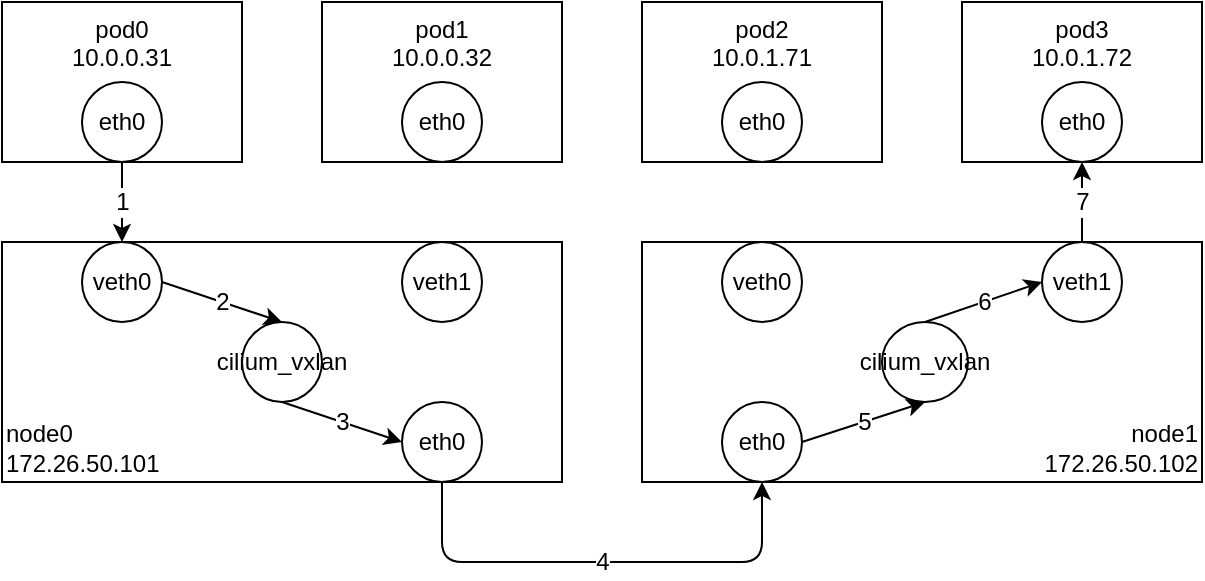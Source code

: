 <mxfile version="14.6.13" type="device" pages="10"><diagram id="LZvq2egUl1MbsAIZhNRd" name="vxlan"><mxGraphModel dx="1106" dy="828" grid="1" gridSize="10" guides="1" tooltips="1" connect="1" arrows="1" fold="1" page="1" pageScale="1" pageWidth="1169" pageHeight="827" math="0" shadow="0"><root><mxCell id="0"/><mxCell id="1" parent="0"/><mxCell id="RdRZwfpj2ajFRpH-gJ6M-1" value="pod0&lt;br&gt;10.0.0.31" style="rounded=0;whiteSpace=wrap;html=1;verticalAlign=top;" parent="1" vertex="1"><mxGeometry x="80" y="80" width="120" height="80" as="geometry"/></mxCell><mxCell id="RdRZwfpj2ajFRpH-gJ6M-2" value="eth0" style="ellipse;whiteSpace=wrap;html=1;aspect=fixed;fontSize=12;" parent="1" vertex="1"><mxGeometry x="120" y="120" width="40" height="40" as="geometry"/></mxCell><mxCell id="dia8pqoNxoWo3mi7neCf-1" value="pod1&lt;br&gt;10.0.0.32" style="rounded=0;whiteSpace=wrap;html=1;verticalAlign=top;" parent="1" vertex="1"><mxGeometry x="240" y="80" width="120" height="80" as="geometry"/></mxCell><mxCell id="dia8pqoNxoWo3mi7neCf-2" value="eth0" style="ellipse;whiteSpace=wrap;html=1;aspect=fixed;fontSize=12;" parent="1" vertex="1"><mxGeometry x="280" y="120" width="40" height="40" as="geometry"/></mxCell><mxCell id="dia8pqoNxoWo3mi7neCf-3" value="node0&lt;br&gt;172.26.50.101" style="rounded=0;whiteSpace=wrap;html=1;align=left;verticalAlign=bottom;" parent="1" vertex="1"><mxGeometry x="80" y="200" width="280" height="120" as="geometry"/></mxCell><mxCell id="dia8pqoNxoWo3mi7neCf-6" value="veth0" style="ellipse;whiteSpace=wrap;html=1;aspect=fixed;fontSize=12;" parent="1" vertex="1"><mxGeometry x="120" y="200" width="40" height="40" as="geometry"/></mxCell><mxCell id="dia8pqoNxoWo3mi7neCf-7" value="veth1" style="ellipse;whiteSpace=wrap;html=1;aspect=fixed;fontSize=12;" parent="1" vertex="1"><mxGeometry x="280" y="200" width="40" height="40" as="geometry"/></mxCell><mxCell id="o1PsqGAN_GIdjQcKijWt-1" value="eth0" style="ellipse;whiteSpace=wrap;html=1;aspect=fixed;fontSize=12;" parent="1" vertex="1"><mxGeometry x="280" y="280" width="40" height="40" as="geometry"/></mxCell><mxCell id="o1PsqGAN_GIdjQcKijWt-2" value="pod2&lt;br&gt;10.0.1.71" style="rounded=0;whiteSpace=wrap;html=1;verticalAlign=top;" parent="1" vertex="1"><mxGeometry x="400" y="80" width="120" height="80" as="geometry"/></mxCell><mxCell id="o1PsqGAN_GIdjQcKijWt-3" value="eth0" style="ellipse;whiteSpace=wrap;html=1;aspect=fixed;fontSize=12;" parent="1" vertex="1"><mxGeometry x="440" y="120" width="40" height="40" as="geometry"/></mxCell><mxCell id="o1PsqGAN_GIdjQcKijWt-4" value="pod3&lt;br&gt;10.0.1.72" style="rounded=0;whiteSpace=wrap;html=1;verticalAlign=top;" parent="1" vertex="1"><mxGeometry x="560" y="80" width="120" height="80" as="geometry"/></mxCell><mxCell id="o1PsqGAN_GIdjQcKijWt-5" value="eth0" style="ellipse;whiteSpace=wrap;html=1;aspect=fixed;fontSize=12;" parent="1" vertex="1"><mxGeometry x="600" y="120" width="40" height="40" as="geometry"/></mxCell><mxCell id="o1PsqGAN_GIdjQcKijWt-6" value="node1&lt;br&gt;172.26.50.102" style="rounded=0;whiteSpace=wrap;html=1;align=right;verticalAlign=bottom;" parent="1" vertex="1"><mxGeometry x="400" y="200" width="280" height="120" as="geometry"/></mxCell><mxCell id="o1PsqGAN_GIdjQcKijWt-8" value="veth0" style="ellipse;whiteSpace=wrap;html=1;aspect=fixed;fontSize=12;" parent="1" vertex="1"><mxGeometry x="440" y="200" width="40" height="40" as="geometry"/></mxCell><mxCell id="o1PsqGAN_GIdjQcKijWt-9" value="veth1" style="ellipse;whiteSpace=wrap;html=1;aspect=fixed;fontSize=12;" parent="1" vertex="1"><mxGeometry x="600" y="200" width="40" height="40" as="geometry"/></mxCell><mxCell id="o1PsqGAN_GIdjQcKijWt-11" value="eth0" style="ellipse;whiteSpace=wrap;html=1;aspect=fixed;fontSize=12;" parent="1" vertex="1"><mxGeometry x="440" y="280" width="40" height="40" as="geometry"/></mxCell><mxCell id="XHRbkr_0Ka5WxRbjry1v-1" value="cilium_vxlan" style="ellipse;whiteSpace=wrap;html=1;aspect=fixed;fontSize=12;" parent="1" vertex="1"><mxGeometry x="200" y="240" width="40" height="40" as="geometry"/></mxCell><mxCell id="XHRbkr_0Ka5WxRbjry1v-2" value="1" style="endArrow=classic;html=1;fontSize=12;exitX=0.5;exitY=1;exitDx=0;exitDy=0;entryX=0.5;entryY=0;entryDx=0;entryDy=0;" parent="1" source="RdRZwfpj2ajFRpH-gJ6M-2" target="dia8pqoNxoWo3mi7neCf-6" edge="1"><mxGeometry width="50" height="50" relative="1" as="geometry"><mxPoint x="540" y="450" as="sourcePoint"/><mxPoint x="590" y="400" as="targetPoint"/></mxGeometry></mxCell><mxCell id="XHRbkr_0Ka5WxRbjry1v-3" value="2" style="endArrow=classic;html=1;fontSize=12;exitX=1;exitY=0.5;exitDx=0;exitDy=0;entryX=0.5;entryY=0;entryDx=0;entryDy=0;" parent="1" source="dia8pqoNxoWo3mi7neCf-6" target="XHRbkr_0Ka5WxRbjry1v-1" edge="1"><mxGeometry width="50" height="50" relative="1" as="geometry"><mxPoint x="150" y="170" as="sourcePoint"/><mxPoint x="150" y="210" as="targetPoint"/></mxGeometry></mxCell><mxCell id="XHRbkr_0Ka5WxRbjry1v-4" value="3" style="endArrow=classic;html=1;fontSize=12;exitX=0.5;exitY=1;exitDx=0;exitDy=0;entryX=0;entryY=0.5;entryDx=0;entryDy=0;" parent="1" source="XHRbkr_0Ka5WxRbjry1v-1" target="o1PsqGAN_GIdjQcKijWt-1" edge="1"><mxGeometry width="50" height="50" relative="1" as="geometry"><mxPoint x="164.142" y="244.142" as="sourcePoint"/><mxPoint x="175.858" y="275.858" as="targetPoint"/></mxGeometry></mxCell><mxCell id="XHRbkr_0Ka5WxRbjry1v-5" value="4" style="endArrow=classic;html=1;fontSize=12;exitX=0.5;exitY=1;exitDx=0;exitDy=0;entryX=0.5;entryY=1;entryDx=0;entryDy=0;" parent="1" source="o1PsqGAN_GIdjQcKijWt-1" target="o1PsqGAN_GIdjQcKijWt-11" edge="1"><mxGeometry width="50" height="50" relative="1" as="geometry"><mxPoint x="320.002" y="330.002" as="sourcePoint"/><mxPoint x="365.86" y="355.86" as="targetPoint"/><Array as="points"><mxPoint x="300" y="360"/><mxPoint x="460" y="360"/></Array></mxGeometry></mxCell><mxCell id="XHRbkr_0Ka5WxRbjry1v-6" value="cilium_vxlan" style="ellipse;whiteSpace=wrap;html=1;aspect=fixed;fontSize=12;" parent="1" vertex="1"><mxGeometry x="520" y="240" width="43" height="40" as="geometry"/></mxCell><mxCell id="XHRbkr_0Ka5WxRbjry1v-7" value="5" style="endArrow=classic;html=1;fontSize=12;exitX=1;exitY=0.5;exitDx=0;exitDy=0;entryX=0.5;entryY=1;entryDx=0;entryDy=0;" parent="1" source="o1PsqGAN_GIdjQcKijWt-11" target="XHRbkr_0Ka5WxRbjry1v-6" edge="1"><mxGeometry width="50" height="50" relative="1" as="geometry"><mxPoint x="244.142" y="284.142" as="sourcePoint"/><mxPoint x="290" y="310" as="targetPoint"/></mxGeometry></mxCell><mxCell id="XHRbkr_0Ka5WxRbjry1v-8" value="6" style="endArrow=classic;html=1;fontSize=12;exitX=0.5;exitY=0;exitDx=0;exitDy=0;entryX=0;entryY=0.5;entryDx=0;entryDy=0;" parent="1" source="XHRbkr_0Ka5WxRbjry1v-6" target="o1PsqGAN_GIdjQcKijWt-9" edge="1"><mxGeometry width="50" height="50" relative="1" as="geometry"><mxPoint x="490" y="310" as="sourcePoint"/><mxPoint x="535.858" y="284.142" as="targetPoint"/></mxGeometry></mxCell><mxCell id="XHRbkr_0Ka5WxRbjry1v-9" value="7" style="endArrow=classic;html=1;fontSize=12;exitX=0.5;exitY=0;exitDx=0;exitDy=0;entryX=0.5;entryY=1;entryDx=0;entryDy=0;" parent="1" source="o1PsqGAN_GIdjQcKijWt-9" target="o1PsqGAN_GIdjQcKijWt-5" edge="1"><mxGeometry width="50" height="50" relative="1" as="geometry"><mxPoint x="570" y="270" as="sourcePoint"/><mxPoint x="610" y="230" as="targetPoint"/></mxGeometry></mxCell></root></mxGraphModel></diagram><diagram id="nIUDk-GjbDf1Tg3wkV7R" name="ipvlan"><mxGraphModel dx="1106" dy="828" grid="1" gridSize="10" guides="1" tooltips="1" connect="1" arrows="1" fold="1" page="1" pageScale="1" pageWidth="1169" pageHeight="827" math="0" shadow="0"><root><mxCell id="4EJpw7vOg2CTnmeq5X_W-0"/><mxCell id="4EJpw7vOg2CTnmeq5X_W-1" parent="4EJpw7vOg2CTnmeq5X_W-0"/><mxCell id="nlMdDApAGDhZ3nplZRWg-0" value="pod0&lt;br&gt;10.0.0.31" style="rounded=0;whiteSpace=wrap;html=1;verticalAlign=top;" parent="4EJpw7vOg2CTnmeq5X_W-1" vertex="1"><mxGeometry x="80" y="80" width="120" height="80" as="geometry"/></mxCell><mxCell id="nlMdDApAGDhZ3nplZRWg-1" value="eth0" style="ellipse;whiteSpace=wrap;html=1;aspect=fixed;fontSize=12;" parent="4EJpw7vOg2CTnmeq5X_W-1" vertex="1"><mxGeometry x="120" y="120" width="40" height="40" as="geometry"/></mxCell><mxCell id="nlMdDApAGDhZ3nplZRWg-2" value="pod1&lt;br&gt;10.0.0.32" style="rounded=0;whiteSpace=wrap;html=1;verticalAlign=top;" parent="4EJpw7vOg2CTnmeq5X_W-1" vertex="1"><mxGeometry x="240" y="80" width="120" height="80" as="geometry"/></mxCell><mxCell id="nlMdDApAGDhZ3nplZRWg-3" value="eth0" style="ellipse;whiteSpace=wrap;html=1;aspect=fixed;fontSize=12;" parent="4EJpw7vOg2CTnmeq5X_W-1" vertex="1"><mxGeometry x="280" y="120" width="40" height="40" as="geometry"/></mxCell><mxCell id="nlMdDApAGDhZ3nplZRWg-4" value="node0&lt;br&gt;172.26.50.101" style="rounded=0;whiteSpace=wrap;html=1;align=left;verticalAlign=bottom;" parent="4EJpw7vOg2CTnmeq5X_W-1" vertex="1"><mxGeometry x="80" y="200" width="280" height="120" as="geometry"/></mxCell><mxCell id="nlMdDApAGDhZ3nplZRWg-7" value="eth0" style="ellipse;whiteSpace=wrap;html=1;aspect=fixed;fontSize=12;" parent="4EJpw7vOg2CTnmeq5X_W-1" vertex="1"><mxGeometry x="280" y="280" width="40" height="40" as="geometry"/></mxCell><mxCell id="nlMdDApAGDhZ3nplZRWg-8" value="pod2&lt;br&gt;10.0.1.71" style="rounded=0;whiteSpace=wrap;html=1;verticalAlign=top;" parent="4EJpw7vOg2CTnmeq5X_W-1" vertex="1"><mxGeometry x="400" y="80" width="120" height="80" as="geometry"/></mxCell><mxCell id="nlMdDApAGDhZ3nplZRWg-9" value="eth0" style="ellipse;whiteSpace=wrap;html=1;aspect=fixed;fontSize=12;" parent="4EJpw7vOg2CTnmeq5X_W-1" vertex="1"><mxGeometry x="440" y="120" width="40" height="40" as="geometry"/></mxCell><mxCell id="nlMdDApAGDhZ3nplZRWg-10" value="pod3&lt;br&gt;10.0.1.72" style="rounded=0;whiteSpace=wrap;html=1;verticalAlign=top;" parent="4EJpw7vOg2CTnmeq5X_W-1" vertex="1"><mxGeometry x="560" y="80" width="120" height="80" as="geometry"/></mxCell><mxCell id="nlMdDApAGDhZ3nplZRWg-11" value="eth0" style="ellipse;whiteSpace=wrap;html=1;aspect=fixed;fontSize=12;" parent="4EJpw7vOg2CTnmeq5X_W-1" vertex="1"><mxGeometry x="600" y="120" width="40" height="40" as="geometry"/></mxCell><mxCell id="nlMdDApAGDhZ3nplZRWg-12" value="node1&lt;br&gt;172.26.50.102" style="rounded=0;whiteSpace=wrap;html=1;align=right;verticalAlign=bottom;" parent="4EJpw7vOg2CTnmeq5X_W-1" vertex="1"><mxGeometry x="400" y="200" width="280" height="120" as="geometry"/></mxCell><mxCell id="nlMdDApAGDhZ3nplZRWg-15" value="eth0" style="ellipse;whiteSpace=wrap;html=1;aspect=fixed;fontSize=12;" parent="4EJpw7vOg2CTnmeq5X_W-1" vertex="1"><mxGeometry x="440" y="280" width="40" height="40" as="geometry"/></mxCell><mxCell id="nlMdDApAGDhZ3nplZRWg-20" value="2" style="endArrow=classic;html=1;fontSize=12;exitX=0.5;exitY=1;exitDx=0;exitDy=0;entryX=0.5;entryY=1;entryDx=0;entryDy=0;" parent="4EJpw7vOg2CTnmeq5X_W-1" source="nlMdDApAGDhZ3nplZRWg-7" target="nlMdDApAGDhZ3nplZRWg-15" edge="1"><mxGeometry width="50" height="50" relative="1" as="geometry"><mxPoint x="320.002" y="330.002" as="sourcePoint"/><mxPoint x="365.86" y="355.86" as="targetPoint"/><Array as="points"><mxPoint x="300" y="360"/><mxPoint x="460" y="360"/></Array></mxGeometry></mxCell><mxCell id="GrnYg3hZ6qqFPlzM0cnX-0" value="1" style="endArrow=classic;html=1;fontSize=12;exitX=0.5;exitY=1;exitDx=0;exitDy=0;entryX=0.5;entryY=0;entryDx=0;entryDy=0;" parent="4EJpw7vOg2CTnmeq5X_W-1" source="nlMdDApAGDhZ3nplZRWg-1" target="nlMdDApAGDhZ3nplZRWg-7" edge="1"><mxGeometry width="50" height="50" relative="1" as="geometry"><mxPoint x="470" y="290" as="sourcePoint"/><mxPoint x="610" y="230" as="targetPoint"/></mxGeometry></mxCell><mxCell id="GrnYg3hZ6qqFPlzM0cnX-1" value="3" style="endArrow=classic;html=1;fontSize=12;exitX=0.5;exitY=0;exitDx=0;exitDy=0;entryX=0.5;entryY=1;entryDx=0;entryDy=0;" parent="4EJpw7vOg2CTnmeq5X_W-1" source="nlMdDApAGDhZ3nplZRWg-15" target="nlMdDApAGDhZ3nplZRWg-11" edge="1"><mxGeometry width="50" height="50" relative="1" as="geometry"><mxPoint x="150" y="170" as="sourcePoint"/><mxPoint x="310" y="290" as="targetPoint"/></mxGeometry></mxCell></root></mxGraphModel></diagram><diagram id="rUOS72QauKAEm91oDB3s" name="service"><mxGraphModel dx="1106" dy="828" grid="1" gridSize="10" guides="1" tooltips="1" connect="1" arrows="1" fold="1" page="1" pageScale="1" pageWidth="1169" pageHeight="827" math="0" shadow="0"><root><mxCell id="2Ea711EUpprlZM7_6p7w-0"/><mxCell id="2Ea711EUpprlZM7_6p7w-1" parent="2Ea711EUpprlZM7_6p7w-0"/><mxCell id="d8NyQWaoL9vHgIdy-6MF-0" value="pod0&lt;br&gt;10.0.0.31" style="rounded=0;whiteSpace=wrap;html=1;verticalAlign=bottom;labelPosition=center;verticalLabelPosition=top;align=center;" parent="2Ea711EUpprlZM7_6p7w-1" vertex="1"><mxGeometry x="80" y="80" width="120" height="120" as="geometry"/></mxCell><mxCell id="d8NyQWaoL9vHgIdy-6MF-1" value="eth0" style="ellipse;whiteSpace=wrap;html=1;aspect=fixed;fontSize=12;" parent="2Ea711EUpprlZM7_6p7w-1" vertex="1"><mxGeometry x="120" y="160" width="40" height="40" as="geometry"/></mxCell><mxCell id="d8NyQWaoL9vHgIdy-6MF-2" value="pod1&lt;br&gt;10.0.0.32" style="rounded=0;whiteSpace=wrap;html=1;verticalAlign=bottom;labelPosition=center;verticalLabelPosition=top;align=center;" parent="2Ea711EUpprlZM7_6p7w-1" vertex="1"><mxGeometry x="240" y="80" width="120" height="120" as="geometry"/></mxCell><mxCell id="d8NyQWaoL9vHgIdy-6MF-3" value="eth0" style="ellipse;whiteSpace=wrap;html=1;aspect=fixed;fontSize=12;" parent="2Ea711EUpprlZM7_6p7w-1" vertex="1"><mxGeometry x="280" y="160" width="40" height="40" as="geometry"/></mxCell><mxCell id="d8NyQWaoL9vHgIdy-6MF-4" value="node0&lt;br&gt;172.26.50.101" style="rounded=0;whiteSpace=wrap;html=1;align=left;verticalAlign=bottom;" parent="2Ea711EUpprlZM7_6p7w-1" vertex="1"><mxGeometry x="80" y="240" width="280" height="120" as="geometry"/></mxCell><mxCell id="d8NyQWaoL9vHgIdy-6MF-5" value="veth0" style="ellipse;whiteSpace=wrap;html=1;aspect=fixed;fontSize=12;" parent="2Ea711EUpprlZM7_6p7w-1" vertex="1"><mxGeometry x="120" y="240" width="40" height="40" as="geometry"/></mxCell><mxCell id="d8NyQWaoL9vHgIdy-6MF-6" value="veth1" style="ellipse;whiteSpace=wrap;html=1;aspect=fixed;fontSize=12;" parent="2Ea711EUpprlZM7_6p7w-1" vertex="1"><mxGeometry x="280" y="240" width="40" height="40" as="geometry"/></mxCell><mxCell id="d8NyQWaoL9vHgIdy-6MF-7" value="eth0" style="ellipse;whiteSpace=wrap;html=1;aspect=fixed;fontSize=12;" parent="2Ea711EUpprlZM7_6p7w-1" vertex="1"><mxGeometry x="280" y="320" width="40" height="40" as="geometry"/></mxCell><mxCell id="d8NyQWaoL9vHgIdy-6MF-8" value="pod2&lt;br&gt;10.0.1.71" style="rounded=0;whiteSpace=wrap;html=1;verticalAlign=bottom;labelPosition=center;verticalLabelPosition=top;align=center;" parent="2Ea711EUpprlZM7_6p7w-1" vertex="1"><mxGeometry x="400" y="80" width="120" height="120" as="geometry"/></mxCell><mxCell id="d8NyQWaoL9vHgIdy-6MF-9" value="eth0" style="ellipse;whiteSpace=wrap;html=1;aspect=fixed;fontSize=12;" parent="2Ea711EUpprlZM7_6p7w-1" vertex="1"><mxGeometry x="440" y="160" width="40" height="40" as="geometry"/></mxCell><mxCell id="d8NyQWaoL9vHgIdy-6MF-10" value="pod3&lt;br&gt;10.0.1.72" style="rounded=0;whiteSpace=wrap;html=1;verticalAlign=bottom;labelPosition=center;verticalLabelPosition=top;align=center;" parent="2Ea711EUpprlZM7_6p7w-1" vertex="1"><mxGeometry x="560" y="80" width="120" height="120" as="geometry"/></mxCell><mxCell id="d8NyQWaoL9vHgIdy-6MF-11" value="eth0" style="ellipse;whiteSpace=wrap;html=1;aspect=fixed;fontSize=12;" parent="2Ea711EUpprlZM7_6p7w-1" vertex="1"><mxGeometry x="600" y="160" width="40" height="40" as="geometry"/></mxCell><mxCell id="d8NyQWaoL9vHgIdy-6MF-12" value="node1&lt;br&gt;172.26.50.102" style="rounded=0;whiteSpace=wrap;html=1;align=right;verticalAlign=bottom;" parent="2Ea711EUpprlZM7_6p7w-1" vertex="1"><mxGeometry x="400" y="240" width="280" height="120" as="geometry"/></mxCell><mxCell id="d8NyQWaoL9vHgIdy-6MF-13" value="veth0" style="ellipse;whiteSpace=wrap;html=1;aspect=fixed;fontSize=12;" parent="2Ea711EUpprlZM7_6p7w-1" vertex="1"><mxGeometry x="440" y="240" width="40" height="40" as="geometry"/></mxCell><mxCell id="d8NyQWaoL9vHgIdy-6MF-14" value="veth1" style="ellipse;whiteSpace=wrap;html=1;aspect=fixed;fontSize=12;" parent="2Ea711EUpprlZM7_6p7w-1" vertex="1"><mxGeometry x="600" y="240" width="40" height="40" as="geometry"/></mxCell><mxCell id="d8NyQWaoL9vHgIdy-6MF-15" value="eth0" style="ellipse;whiteSpace=wrap;html=1;aspect=fixed;fontSize=12;" parent="2Ea711EUpprlZM7_6p7w-1" vertex="1"><mxGeometry x="440" y="320" width="40" height="40" as="geometry"/></mxCell><mxCell id="d8NyQWaoL9vHgIdy-6MF-16" value="cilium_vxlan" style="ellipse;whiteSpace=wrap;html=1;aspect=fixed;fontSize=12;" parent="2Ea711EUpprlZM7_6p7w-1" vertex="1"><mxGeometry x="200" y="280" width="40" height="40" as="geometry"/></mxCell><mxCell id="d8NyQWaoL9vHgIdy-6MF-17" value="3" style="endArrow=classic;html=1;fontSize=12;exitX=0.5;exitY=1;exitDx=0;exitDy=0;entryX=0.5;entryY=0;entryDx=0;entryDy=0;" parent="2Ea711EUpprlZM7_6p7w-1" source="d8NyQWaoL9vHgIdy-6MF-1" target="d8NyQWaoL9vHgIdy-6MF-5" edge="1"><mxGeometry width="50" height="50" relative="1" as="geometry"><mxPoint x="540" y="490" as="sourcePoint"/><mxPoint x="590" y="440" as="targetPoint"/></mxGeometry></mxCell><mxCell id="d8NyQWaoL9vHgIdy-6MF-18" value="4" style="endArrow=classic;html=1;fontSize=12;exitX=1;exitY=0.5;exitDx=0;exitDy=0;entryX=0.5;entryY=0;entryDx=0;entryDy=0;" parent="2Ea711EUpprlZM7_6p7w-1" source="d8NyQWaoL9vHgIdy-6MF-5" target="d8NyQWaoL9vHgIdy-6MF-16" edge="1"><mxGeometry width="50" height="50" relative="1" as="geometry"><mxPoint x="150" y="210" as="sourcePoint"/><mxPoint x="150" y="250" as="targetPoint"/></mxGeometry></mxCell><mxCell id="d8NyQWaoL9vHgIdy-6MF-19" value="5" style="endArrow=classic;html=1;fontSize=12;exitX=0.5;exitY=1;exitDx=0;exitDy=0;entryX=0;entryY=0.5;entryDx=0;entryDy=0;" parent="2Ea711EUpprlZM7_6p7w-1" source="d8NyQWaoL9vHgIdy-6MF-16" target="d8NyQWaoL9vHgIdy-6MF-7" edge="1"><mxGeometry width="50" height="50" relative="1" as="geometry"><mxPoint x="164.142" y="284.142" as="sourcePoint"/><mxPoint x="175.858" y="315.858" as="targetPoint"/></mxGeometry></mxCell><mxCell id="d8NyQWaoL9vHgIdy-6MF-20" value="6" style="endArrow=classic;html=1;fontSize=12;exitX=0.5;exitY=1;exitDx=0;exitDy=0;entryX=0.5;entryY=1;entryDx=0;entryDy=0;" parent="2Ea711EUpprlZM7_6p7w-1" source="d8NyQWaoL9vHgIdy-6MF-7" target="d8NyQWaoL9vHgIdy-6MF-15" edge="1"><mxGeometry width="50" height="50" relative="1" as="geometry"><mxPoint x="320.002" y="370.002" as="sourcePoint"/><mxPoint x="365.86" y="395.86" as="targetPoint"/><Array as="points"><mxPoint x="300" y="400"/><mxPoint x="460" y="400"/></Array></mxGeometry></mxCell><mxCell id="d8NyQWaoL9vHgIdy-6MF-21" value="cilium_vxlan" style="ellipse;whiteSpace=wrap;html=1;aspect=fixed;fontSize=12;" parent="2Ea711EUpprlZM7_6p7w-1" vertex="1"><mxGeometry x="520" y="280" width="40" height="40" as="geometry"/></mxCell><mxCell id="d8NyQWaoL9vHgIdy-6MF-22" value="7" style="endArrow=classic;html=1;fontSize=12;exitX=1;exitY=0.5;exitDx=0;exitDy=0;entryX=0.5;entryY=1;entryDx=0;entryDy=0;" parent="2Ea711EUpprlZM7_6p7w-1" source="d8NyQWaoL9vHgIdy-6MF-15" target="d8NyQWaoL9vHgIdy-6MF-21" edge="1"><mxGeometry width="50" height="50" relative="1" as="geometry"><mxPoint x="244.142" y="324.142" as="sourcePoint"/><mxPoint x="290" y="350" as="targetPoint"/></mxGeometry></mxCell><mxCell id="d8NyQWaoL9vHgIdy-6MF-23" value="8" style="endArrow=classic;html=1;fontSize=12;exitX=0.5;exitY=0;exitDx=0;exitDy=0;entryX=0;entryY=0.5;entryDx=0;entryDy=0;" parent="2Ea711EUpprlZM7_6p7w-1" source="d8NyQWaoL9vHgIdy-6MF-21" target="d8NyQWaoL9vHgIdy-6MF-14" edge="1"><mxGeometry width="50" height="50" relative="1" as="geometry"><mxPoint x="490" y="350" as="sourcePoint"/><mxPoint x="535.858" y="324.142" as="targetPoint"/></mxGeometry></mxCell><mxCell id="d8NyQWaoL9vHgIdy-6MF-24" value="9" style="endArrow=classic;html=1;fontSize=12;exitX=0.5;exitY=0;exitDx=0;exitDy=0;entryX=0.5;entryY=1;entryDx=0;entryDy=0;" parent="2Ea711EUpprlZM7_6p7w-1" source="d8NyQWaoL9vHgIdy-6MF-14" target="d8NyQWaoL9vHgIdy-6MF-11" edge="1"><mxGeometry width="50" height="50" relative="1" as="geometry"><mxPoint x="570" y="310" as="sourcePoint"/><mxPoint x="610" y="270" as="targetPoint"/></mxGeometry></mxCell><mxCell id="d8NyQWaoL9vHgIdy-6MF-26" value="send/recv" style="rounded=1;whiteSpace=wrap;html=1;" parent="2Ea711EUpprlZM7_6p7w-1" vertex="1"><mxGeometry x="110" y="120" width="60" height="30" as="geometry"/></mxCell><mxCell id="d8NyQWaoL9vHgIdy-6MF-27" value="2" style="endArrow=classic;html=1;fontSize=12;exitX=0;exitY=0.5;exitDx=0;exitDy=0;entryX=0;entryY=0.5;entryDx=0;entryDy=0;" parent="2Ea711EUpprlZM7_6p7w-1" source="d8NyQWaoL9vHgIdy-6MF-26" target="d8NyQWaoL9vHgIdy-6MF-1" edge="1"><mxGeometry width="50" height="50" relative="1" as="geometry"><mxPoint x="150" y="210" as="sourcePoint"/><mxPoint x="150" y="250" as="targetPoint"/><Array as="points"><mxPoint x="110" y="180"/></Array></mxGeometry></mxCell><mxCell id="f45PR20Ba0qcLDZq5zir-0" value="11" style="endArrow=classic;html=1;fontSize=12;exitX=1;exitY=0.5;exitDx=0;exitDy=0;entryX=1;entryY=0.5;entryDx=0;entryDy=0;" parent="2Ea711EUpprlZM7_6p7w-1" source="d8NyQWaoL9vHgIdy-6MF-1" target="d8NyQWaoL9vHgIdy-6MF-26" edge="1"><mxGeometry width="50" height="50" relative="1" as="geometry"><mxPoint x="150" y="210" as="sourcePoint"/><mxPoint x="150" y="250" as="targetPoint"/><Array as="points"><mxPoint x="170" y="180"/></Array></mxGeometry></mxCell><mxCell id="f45PR20Ba0qcLDZq5zir-1" value="app" style="ellipse;whiteSpace=wrap;html=1;aspect=fixed;fontSize=12;" parent="2Ea711EUpprlZM7_6p7w-1" vertex="1"><mxGeometry x="80" y="80" width="30" height="30" as="geometry"/></mxCell><mxCell id="f45PR20Ba0qcLDZq5zir-3" value="1" style="endArrow=classic;html=1;fontSize=12;exitX=0.5;exitY=1;exitDx=0;exitDy=0;entryX=0;entryY=0.5;entryDx=0;entryDy=0;" parent="2Ea711EUpprlZM7_6p7w-1" source="f45PR20Ba0qcLDZq5zir-1" target="d8NyQWaoL9vHgIdy-6MF-26" edge="1"><mxGeometry width="50" height="50" relative="1" as="geometry"><mxPoint x="150" y="210" as="sourcePoint"/><mxPoint x="150" y="250" as="targetPoint"/><Array as="points"><mxPoint x="95" y="135"/></Array></mxGeometry></mxCell><mxCell id="f45PR20Ba0qcLDZq5zir-5" value="12" style="endArrow=classic;html=1;fontSize=12;exitX=1;exitY=0.5;exitDx=0;exitDy=0;entryX=1;entryY=0.5;entryDx=0;entryDy=0;" parent="2Ea711EUpprlZM7_6p7w-1" source="d8NyQWaoL9vHgIdy-6MF-26" target="f45PR20Ba0qcLDZq5zir-1" edge="1"><mxGeometry width="50" height="50" relative="1" as="geometry"><mxPoint x="170" y="270" as="sourcePoint"/><mxPoint x="230" y="290" as="targetPoint"/><Array as="points"><mxPoint x="170" y="95"/></Array></mxGeometry></mxCell><mxCell id="yPy-sl6CJNoMKHkkoDgY-1" value="nginx" style="ellipse;whiteSpace=wrap;html=1;aspect=fixed;fontSize=12;" parent="2Ea711EUpprlZM7_6p7w-1" vertex="1"><mxGeometry x="600" y="80" width="40" height="40" as="geometry"/></mxCell><mxCell id="yPy-sl6CJNoMKHkkoDgY-2" value="10" style="endArrow=classic;html=1;fontSize=12;exitX=0.5;exitY=0;exitDx=0;exitDy=0;entryX=0.5;entryY=1;entryDx=0;entryDy=0;" parent="2Ea711EUpprlZM7_6p7w-1" source="d8NyQWaoL9vHgIdy-6MF-11" target="yPy-sl6CJNoMKHkkoDgY-1" edge="1"><mxGeometry width="50" height="50" relative="1" as="geometry"><mxPoint x="630" y="250" as="sourcePoint"/><mxPoint x="630" y="210" as="targetPoint"/></mxGeometry></mxCell></root></mxGraphModel></diagram><diagram id="ya0xa_ifQDIDr_n18wU3" name="nodeport"><mxGraphModel dx="1106" dy="828" grid="1" gridSize="10" guides="1" tooltips="1" connect="1" arrows="1" fold="1" page="1" pageScale="1" pageWidth="1169" pageHeight="827" math="0" shadow="0"><root><mxCell id="egq3dUoJqnR6_CcyOPve-0"/><mxCell id="egq3dUoJqnR6_CcyOPve-1" parent="egq3dUoJqnR6_CcyOPve-0"/><mxCell id="1BExMSDHShfi9TRxaqiN-4" value="node0&lt;br&gt;172.26.50.101" style="rounded=0;whiteSpace=wrap;html=1;align=left;verticalAlign=bottom;" parent="egq3dUoJqnR6_CcyOPve-1" vertex="1"><mxGeometry x="80" y="120" width="200" height="120" as="geometry"/></mxCell><mxCell id="1BExMSDHShfi9TRxaqiN-12" value="node1&lt;br&gt;172.26.50.102" style="rounded=0;whiteSpace=wrap;html=1;align=right;verticalAlign=bottom;" parent="egq3dUoJqnR6_CcyOPve-1" vertex="1"><mxGeometry x="440" y="120" width="200" height="120" as="geometry"/></mxCell><mxCell id="Nw_YRXnwH86tgpdLpL8N-3" value="&lt;div&gt;&lt;span&gt;client&lt;/span&gt;&lt;/div&gt;&lt;span&gt;172.26.50.180&lt;/span&gt;" style="rounded=1;whiteSpace=wrap;html=1;align=center;" parent="egq3dUoJqnR6_CcyOPve-1" vertex="1"><mxGeometry x="120" y="320" width="160" height="80" as="geometry"/></mxCell><mxCell id="Nw_YRXnwH86tgpdLpL8N-4" value="" style="endArrow=classic;html=1;exitX=0.75;exitY=0;exitDx=0;exitDy=0;" parent="egq3dUoJqnR6_CcyOPve-1" source="Nw_YRXnwH86tgpdLpL8N-3" edge="1"><mxGeometry width="50" height="50" relative="1" as="geometry"><mxPoint x="520" y="360" as="sourcePoint"/><mxPoint x="240" y="240" as="targetPoint"/></mxGeometry></mxCell><mxCell id="Nw_YRXnwH86tgpdLpL8N-5" value="1. 172.26.50.180:10000&lt;br&gt;-&amp;gt; 172.26.50.101:30645" style="edgeLabel;html=1;align=center;verticalAlign=middle;resizable=0;points=[];" parent="Nw_YRXnwH86tgpdLpL8N-4" vertex="1" connectable="0"><mxGeometry x="0.1" y="-1" relative="1" as="geometry"><mxPoint x="19" y="24" as="offset"/></mxGeometry></mxCell><mxCell id="Nw_YRXnwH86tgpdLpL8N-6" value="" style="endArrow=classic;html=1;entryX=0;entryY=0.75;entryDx=0;entryDy=0;exitX=1;exitY=0.75;exitDx=0;exitDy=0;" parent="egq3dUoJqnR6_CcyOPve-1" source="1BExMSDHShfi9TRxaqiN-4" target="1BExMSDHShfi9TRxaqiN-12" edge="1"><mxGeometry width="50" height="50" relative="1" as="geometry"><mxPoint x="290" y="330" as="sourcePoint"/><mxPoint x="288.96" y="250" as="targetPoint"/></mxGeometry></mxCell><mxCell id="Nw_YRXnwH86tgpdLpL8N-7" value="2. 172.26.50.101:31210&lt;br&gt;-&amp;gt;&amp;nbsp; 10.0.1.72:80" style="edgeLabel;html=1;align=center;verticalAlign=middle;resizable=0;points=[];" parent="Nw_YRXnwH86tgpdLpL8N-6" vertex="1" connectable="0"><mxGeometry x="0.1" y="-1" relative="1" as="geometry"><mxPoint x="-10.0" y="19" as="offset"/></mxGeometry></mxCell><mxCell id="Nw_YRXnwH86tgpdLpL8N-8" value="" style="endArrow=classic;html=1;entryX=1;entryY=0.25;entryDx=0;entryDy=0;exitX=0;exitY=0.25;exitDx=0;exitDy=0;" parent="egq3dUoJqnR6_CcyOPve-1" source="1BExMSDHShfi9TRxaqiN-12" target="1BExMSDHShfi9TRxaqiN-4" edge="1"><mxGeometry width="50" height="50" relative="1" as="geometry"><mxPoint x="290" y="220" as="sourcePoint"/><mxPoint x="490" y="220" as="targetPoint"/></mxGeometry></mxCell><mxCell id="Nw_YRXnwH86tgpdLpL8N-9" value="3. 10.0.1.72:80&lt;br&gt;-&amp;gt; 172.26.50.101:31210" style="edgeLabel;html=1;align=center;verticalAlign=middle;resizable=0;points=[];" parent="Nw_YRXnwH86tgpdLpL8N-8" vertex="1" connectable="0"><mxGeometry x="0.1" y="-1" relative="1" as="geometry"><mxPoint x="10.0" y="-19" as="offset"/></mxGeometry></mxCell><mxCell id="Nw_YRXnwH86tgpdLpL8N-10" value="" style="endArrow=classic;html=1;entryX=0.25;entryY=0;entryDx=0;entryDy=0;" parent="egq3dUoJqnR6_CcyOPve-1" target="Nw_YRXnwH86tgpdLpL8N-3" edge="1"><mxGeometry width="50" height="50" relative="1" as="geometry"><mxPoint x="160" y="242" as="sourcePoint"/><mxPoint x="250" y="250" as="targetPoint"/></mxGeometry></mxCell><mxCell id="Nw_YRXnwH86tgpdLpL8N-11" value="4. 172.26.50.101.306&lt;br&gt;-&amp;gt; 172.26.50.180:10000" style="edgeLabel;html=1;align=center;verticalAlign=middle;resizable=0;points=[];" parent="Nw_YRXnwH86tgpdLpL8N-10" vertex="1" connectable="0"><mxGeometry x="0.1" y="-1" relative="1" as="geometry"><mxPoint x="-19.0" y="-25" as="offset"/></mxGeometry></mxCell><mxCell id="GfmGMiaQN_nKAy0HzTM4-2" value="&lt;span&gt;pod3&lt;/span&gt;&lt;br&gt;&lt;span&gt;10.0.1.72:80&lt;/span&gt;" style="rounded=1;whiteSpace=wrap;html=1;" parent="egq3dUoJqnR6_CcyOPve-1" vertex="1"><mxGeometry x="480" y="160" width="80" height="40" as="geometry"/></mxCell></root></mxGraphModel></diagram><diagram id="sK4y9lG2EK0Ek4TH12dI" name="dsr"><mxGraphModel dx="1106" dy="863" grid="1" gridSize="10" guides="1" tooltips="1" connect="1" arrows="1" fold="1" page="1" pageScale="1" pageWidth="1169" pageHeight="827" math="0" shadow="0"><root><mxCell id="kFOCSNu6K_xIJM_08nWi-0"/><mxCell id="kFOCSNu6K_xIJM_08nWi-1" parent="kFOCSNu6K_xIJM_08nWi-0"/><mxCell id="C_iU8k9XSy-rJuslAOvc-0" value="node0&lt;br&gt;172.26.50.101" style="rounded=0;whiteSpace=wrap;html=1;align=left;verticalAlign=bottom;" parent="kFOCSNu6K_xIJM_08nWi-1" vertex="1"><mxGeometry x="80" y="120" width="200" height="120" as="geometry"/></mxCell><mxCell id="C_iU8k9XSy-rJuslAOvc-1" value="node1&lt;br&gt;172.26.50.102" style="rounded=0;whiteSpace=wrap;html=1;align=right;verticalAlign=bottom;" parent="kFOCSNu6K_xIJM_08nWi-1" vertex="1"><mxGeometry x="440" y="120" width="200" height="120" as="geometry"/></mxCell><mxCell id="C_iU8k9XSy-rJuslAOvc-2" value="&lt;div&gt;&lt;span&gt;client&lt;/span&gt;&lt;/div&gt;&lt;span&gt;172.26.50.180&lt;/span&gt;" style="rounded=1;whiteSpace=wrap;html=1;align=center;" parent="kFOCSNu6K_xIJM_08nWi-1" vertex="1"><mxGeometry x="120" y="320" width="160" height="80" as="geometry"/></mxCell><mxCell id="C_iU8k9XSy-rJuslAOvc-3" value="" style="endArrow=classic;html=1;exitX=0.75;exitY=0;exitDx=0;exitDy=0;" parent="kFOCSNu6K_xIJM_08nWi-1" source="C_iU8k9XSy-rJuslAOvc-2" edge="1"><mxGeometry width="50" height="50" relative="1" as="geometry"><mxPoint x="520" y="360" as="sourcePoint"/><mxPoint x="240" y="240" as="targetPoint"/></mxGeometry></mxCell><mxCell id="C_iU8k9XSy-rJuslAOvc-4" value="1. 172.26.50.180:10000&lt;br&gt;-&amp;gt; 172.26.50.101:30645" style="edgeLabel;html=1;align=center;verticalAlign=middle;resizable=0;points=[];" parent="C_iU8k9XSy-rJuslAOvc-3" vertex="1" connectable="0"><mxGeometry x="0.1" y="-1" relative="1" as="geometry"><mxPoint x="19" y="24" as="offset"/></mxGeometry></mxCell><mxCell id="C_iU8k9XSy-rJuslAOvc-5" value="" style="endArrow=classic;html=1;entryX=0;entryY=0.75;entryDx=0;entryDy=0;exitX=1;exitY=0.75;exitDx=0;exitDy=0;" parent="kFOCSNu6K_xIJM_08nWi-1" source="C_iU8k9XSy-rJuslAOvc-0" target="C_iU8k9XSy-rJuslAOvc-1" edge="1"><mxGeometry width="50" height="50" relative="1" as="geometry"><mxPoint x="290" y="330" as="sourcePoint"/><mxPoint x="288.96" y="250" as="targetPoint"/></mxGeometry></mxCell><mxCell id="C_iU8k9XSy-rJuslAOvc-6" value="2. 172.26.50.180:10000&lt;br&gt;-&amp;gt;&amp;nbsp; 10.0.1.72:80" style="edgeLabel;html=1;align=center;verticalAlign=middle;resizable=0;points=[];" parent="C_iU8k9XSy-rJuslAOvc-5" vertex="1" connectable="0"><mxGeometry x="0.1" y="-1" relative="1" as="geometry"><mxPoint x="-10.0" y="19" as="offset"/></mxGeometry></mxCell><mxCell id="C_iU8k9XSy-rJuslAOvc-9" value="" style="endArrow=classic;html=1;entryX=1;entryY=0.5;entryDx=0;entryDy=0;exitX=0.25;exitY=1;exitDx=0;exitDy=0;" parent="kFOCSNu6K_xIJM_08nWi-1" source="C_iU8k9XSy-rJuslAOvc-1" target="C_iU8k9XSy-rJuslAOvc-2" edge="1"><mxGeometry width="50" height="50" relative="1" as="geometry"><mxPoint x="160" y="242" as="sourcePoint"/><mxPoint x="250" y="250" as="targetPoint"/></mxGeometry></mxCell><mxCell id="C_iU8k9XSy-rJuslAOvc-10" value="3. 172.26.50.101.306&lt;br&gt;-&amp;gt; 172.26.50.180:10000" style="edgeLabel;html=1;align=center;verticalAlign=middle;resizable=0;points=[];" parent="C_iU8k9XSy-rJuslAOvc-9" vertex="1" connectable="0"><mxGeometry x="0.1" y="-1" relative="1" as="geometry"><mxPoint x="85.97" y="4.88" as="offset"/></mxGeometry></mxCell><mxCell id="C_iU8k9XSy-rJuslAOvc-11" value="&lt;span&gt;pod3&lt;/span&gt;&lt;br&gt;&lt;span&gt;10.0.1.72:80&lt;/span&gt;" style="rounded=1;whiteSpace=wrap;html=1;" parent="kFOCSNu6K_xIJM_08nWi-1" vertex="1"><mxGeometry x="480" y="160" width="80" height="40" as="geometry"/></mxCell></root></mxGraphModel></diagram><diagram id="3sIm9xolKMx4lvhHvOPO" name="loadbalancer"><mxGraphModel dx="1106" dy="828" grid="1" gridSize="10" guides="1" tooltips="1" connect="1" arrows="1" fold="1" page="1" pageScale="1" pageWidth="1169" pageHeight="827" math="0" shadow="0"><root><mxCell id="cE3aQOwT3n7SO87PaVZ--0"/><mxCell id="cE3aQOwT3n7SO87PaVZ--1" parent="cE3aQOwT3n7SO87PaVZ--0"/><mxCell id="diOwgJFTbpAoQCZF9EIU-0" value="node0&lt;br&gt;172.26.50.101" style="rounded=0;whiteSpace=wrap;html=1;align=left;verticalAlign=bottom;" parent="cE3aQOwT3n7SO87PaVZ--1" vertex="1"><mxGeometry x="80" y="120" width="200" height="120" as="geometry"/></mxCell><mxCell id="diOwgJFTbpAoQCZF9EIU-1" value="node1&lt;br&gt;172.26.50.102" style="rounded=0;whiteSpace=wrap;html=1;align=left;verticalAlign=bottom;" parent="cE3aQOwT3n7SO87PaVZ--1" vertex="1"><mxGeometry x="440" y="120" width="200" height="120" as="geometry"/></mxCell><mxCell id="diOwgJFTbpAoQCZF9EIU-2" value="&lt;div&gt;&lt;span&gt;client&lt;/span&gt;&lt;/div&gt;&lt;span&gt;172.26.50.180&lt;/span&gt;" style="rounded=1;whiteSpace=wrap;html=1;align=center;" parent="cE3aQOwT3n7SO87PaVZ--1" vertex="1"><mxGeometry x="120" y="320" width="160" height="80" as="geometry"/></mxCell><mxCell id="diOwgJFTbpAoQCZF9EIU-3" value="" style="endArrow=classic;html=1;exitX=0.75;exitY=0;exitDx=0;exitDy=0;" parent="cE3aQOwT3n7SO87PaVZ--1" source="diOwgJFTbpAoQCZF9EIU-2" edge="1"><mxGeometry width="50" height="50" relative="1" as="geometry"><mxPoint x="520" y="360" as="sourcePoint"/><mxPoint x="240" y="240" as="targetPoint"/></mxGeometry></mxCell><mxCell id="diOwgJFTbpAoQCZF9EIU-4" value="1. 172.26.50.180:10000&lt;br&gt;-&amp;gt; 172.26.50.30:80" style="edgeLabel;html=1;align=center;verticalAlign=middle;resizable=0;points=[];" parent="diOwgJFTbpAoQCZF9EIU-3" vertex="1" connectable="0"><mxGeometry x="0.1" y="-1" relative="1" as="geometry"><mxPoint x="19" y="24" as="offset"/></mxGeometry></mxCell><mxCell id="diOwgJFTbpAoQCZF9EIU-5" value="" style="endArrow=classic;html=1;entryX=0;entryY=0.75;entryDx=0;entryDy=0;exitX=1;exitY=0.75;exitDx=0;exitDy=0;" parent="cE3aQOwT3n7SO87PaVZ--1" source="diOwgJFTbpAoQCZF9EIU-0" target="diOwgJFTbpAoQCZF9EIU-1" edge="1"><mxGeometry width="50" height="50" relative="1" as="geometry"><mxPoint x="290" y="330" as="sourcePoint"/><mxPoint x="288.96" y="250" as="targetPoint"/></mxGeometry></mxCell><mxCell id="diOwgJFTbpAoQCZF9EIU-6" value="2. 172.26.50.101:31210&lt;br&gt;-&amp;gt;&amp;nbsp; 10.0.1.72:80" style="edgeLabel;html=1;align=center;verticalAlign=middle;resizable=0;points=[];" parent="diOwgJFTbpAoQCZF9EIU-5" vertex="1" connectable="0"><mxGeometry x="0.1" y="-1" relative="1" as="geometry"><mxPoint x="-10.0" y="19" as="offset"/></mxGeometry></mxCell><mxCell id="diOwgJFTbpAoQCZF9EIU-7" value="" style="endArrow=classic;html=1;entryX=1;entryY=0.25;entryDx=0;entryDy=0;exitX=0;exitY=0.25;exitDx=0;exitDy=0;" parent="cE3aQOwT3n7SO87PaVZ--1" source="diOwgJFTbpAoQCZF9EIU-1" target="diOwgJFTbpAoQCZF9EIU-0" edge="1"><mxGeometry width="50" height="50" relative="1" as="geometry"><mxPoint x="290" y="220" as="sourcePoint"/><mxPoint x="490" y="220" as="targetPoint"/></mxGeometry></mxCell><mxCell id="diOwgJFTbpAoQCZF9EIU-8" value="5. 10.0.1.72:80&lt;br&gt;-&amp;gt; 172.26.50.101:31210" style="edgeLabel;html=1;align=center;verticalAlign=middle;resizable=0;points=[];" parent="diOwgJFTbpAoQCZF9EIU-7" vertex="1" connectable="0"><mxGeometry x="0.1" y="-1" relative="1" as="geometry"><mxPoint x="10.0" y="-19" as="offset"/></mxGeometry></mxCell><mxCell id="diOwgJFTbpAoQCZF9EIU-9" value="" style="endArrow=classic;html=1;entryX=0.25;entryY=0;entryDx=0;entryDy=0;" parent="cE3aQOwT3n7SO87PaVZ--1" target="diOwgJFTbpAoQCZF9EIU-2" edge="1"><mxGeometry width="50" height="50" relative="1" as="geometry"><mxPoint x="160" y="242" as="sourcePoint"/><mxPoint x="250" y="250" as="targetPoint"/></mxGeometry></mxCell><mxCell id="diOwgJFTbpAoQCZF9EIU-10" value="6. 172.26.50.30:80&lt;br&gt;-&amp;gt; 172.26.50.180:10000" style="edgeLabel;html=1;align=center;verticalAlign=middle;resizable=0;points=[];" parent="diOwgJFTbpAoQCZF9EIU-9" vertex="1" connectable="0"><mxGeometry x="0.1" y="-1" relative="1" as="geometry"><mxPoint x="-19.0" y="-25" as="offset"/></mxGeometry></mxCell><mxCell id="diOwgJFTbpAoQCZF9EIU-11" value="ingressgateway&lt;br&gt;&lt;span&gt;10.0.1.72:80&lt;/span&gt;" style="rounded=1;whiteSpace=wrap;html=1;" parent="cE3aQOwT3n7SO87PaVZ--1" vertex="1"><mxGeometry x="480" y="160" width="120" height="40" as="geometry"/></mxCell><mxCell id="diOwgJFTbpAoQCZF9EIU-12" value="node2&lt;br&gt;172.26.50.103" style="rounded=0;whiteSpace=wrap;html=1;align=left;verticalAlign=bottom;" parent="cE3aQOwT3n7SO87PaVZ--1" vertex="1"><mxGeometry x="800" y="120" width="200" height="120" as="geometry"/></mxCell><mxCell id="diOwgJFTbpAoQCZF9EIU-13" value="" style="endArrow=classic;html=1;exitX=1;exitY=0.75;exitDx=0;exitDy=0;entryX=0;entryY=0.75;entryDx=0;entryDy=0;" parent="cE3aQOwT3n7SO87PaVZ--1" target="diOwgJFTbpAoQCZF9EIU-12" edge="1"><mxGeometry width="50" height="50" relative="1" as="geometry"><mxPoint x="640" y="210" as="sourcePoint"/><mxPoint x="780" y="210" as="targetPoint"/></mxGeometry></mxCell><mxCell id="diOwgJFTbpAoQCZF9EIU-14" value="3. 10.0.1.72:12345&lt;br&gt;-&amp;gt;&amp;nbsp; 10.0.2.81:80" style="edgeLabel;html=1;align=center;verticalAlign=middle;resizable=0;points=[];" parent="diOwgJFTbpAoQCZF9EIU-13" vertex="1" connectable="0"><mxGeometry x="0.1" y="-1" relative="1" as="geometry"><mxPoint x="-10.0" y="19" as="offset"/></mxGeometry></mxCell><mxCell id="diOwgJFTbpAoQCZF9EIU-15" value="" style="endArrow=classic;html=1;exitX=0;exitY=0.25;exitDx=0;exitDy=0;entryX=1;entryY=0.25;entryDx=0;entryDy=0;" parent="cE3aQOwT3n7SO87PaVZ--1" source="diOwgJFTbpAoQCZF9EIU-12" target="diOwgJFTbpAoQCZF9EIU-1" edge="1"><mxGeometry width="50" height="50" relative="1" as="geometry"><mxPoint x="650" y="220" as="sourcePoint"/><mxPoint x="650" y="150" as="targetPoint"/></mxGeometry></mxCell><mxCell id="diOwgJFTbpAoQCZF9EIU-16" value="4. 10.0.2.81:80&lt;br&gt;-&amp;gt; 10.0.1.72:12345" style="edgeLabel;html=1;align=center;verticalAlign=middle;resizable=0;points=[];" parent="diOwgJFTbpAoQCZF9EIU-15" vertex="1" connectable="0"><mxGeometry x="0.1" y="-1" relative="1" as="geometry"><mxPoint x="10.0" y="-19" as="offset"/></mxGeometry></mxCell><mxCell id="diOwgJFTbpAoQCZF9EIU-17" value="nginx&lt;br&gt;&lt;span&gt;10.0.2.81:80&lt;/span&gt;" style="rounded=1;whiteSpace=wrap;html=1;" parent="cE3aQOwT3n7SO87PaVZ--1" vertex="1"><mxGeometry x="840" y="160" width="80" height="40" as="geometry"/></mxCell><mxCell id="diOwgJFTbpAoQCZF9EIU-18" value="speaker" style="rounded=1;whiteSpace=wrap;html=1;" parent="cE3aQOwT3n7SO87PaVZ--1" vertex="1"><mxGeometry x="160" y="160" width="80" height="40" as="geometry"/></mxCell></root></mxGraphModel></diagram><diagram id="YQm9K-S1oGVbHETVI1tK" name="bpf_redirect_peer"><mxGraphModel dx="1106" dy="828" grid="1" gridSize="10" guides="1" tooltips="1" connect="1" arrows="1" fold="1" page="1" pageScale="1" pageWidth="1169" pageHeight="827" math="0" shadow="0"><root><mxCell id="fXyS0tuMotEE_SCvQmNl-0"/><mxCell id="fXyS0tuMotEE_SCvQmNl-1" parent="fXyS0tuMotEE_SCvQmNl-0"/><mxCell id="S1YRXv2mB6RmJk95W-PO-0" value="pod1&lt;br&gt;10.0.0.32" style="rounded=0;whiteSpace=wrap;html=1;verticalAlign=top;labelPosition=center;verticalLabelPosition=middle;align=center;" parent="fXyS0tuMotEE_SCvQmNl-1" vertex="1"><mxGeometry x="280" y="80" width="200" height="120" as="geometry"/></mxCell><mxCell id="S1YRXv2mB6RmJk95W-PO-3" value="pod0&lt;br&gt;10.0.0.31" style="rounded=0;whiteSpace=wrap;html=1;verticalAlign=top;labelPosition=center;verticalLabelPosition=middle;align=center;" parent="fXyS0tuMotEE_SCvQmNl-1" vertex="1"><mxGeometry x="40" y="80" width="200" height="120" as="geometry"/></mxCell><mxCell id="XlgUPFR6r-DieHh--EDj-0" value="node0&lt;br&gt;172.26.50.101" style="rounded=0;whiteSpace=wrap;html=1;align=left;verticalAlign=bottom;" parent="fXyS0tuMotEE_SCvQmNl-1" vertex="1"><mxGeometry x="40" y="220" width="440" height="280" as="geometry"/></mxCell><mxCell id="j0yZisAddmEmUk8nP5Cv-0" style="edgeStyle=orthogonalEdgeStyle;rounded=0;orthogonalLoop=1;jettySize=auto;html=1;exitX=0.5;exitY=1;exitDx=0;exitDy=0;entryX=0.5;entryY=0;entryDx=0;entryDy=0;" parent="fXyS0tuMotEE_SCvQmNl-1" source="Y-wfnVKze_GcqH1VnCQn-0" target="Y-wfnVKze_GcqH1VnCQn-2" edge="1"><mxGeometry relative="1" as="geometry"/></mxCell><mxCell id="Y-wfnVKze_GcqH1VnCQn-0" value="eth0" style="rounded=0;whiteSpace=wrap;html=1;" parent="fXyS0tuMotEE_SCvQmNl-1" vertex="1"><mxGeometry x="320" y="140" width="120" height="40" as="geometry"/></mxCell><mxCell id="Y-wfnVKze_GcqH1VnCQn-2" value="veth1" style="rounded=0;whiteSpace=wrap;html=1;" parent="fXyS0tuMotEE_SCvQmNl-1" vertex="1"><mxGeometry x="320" y="260" width="120" height="40" as="geometry"/></mxCell><mxCell id="XlgUPFR6r-DieHh--EDj-6" style="edgeStyle=orthogonalEdgeStyle;rounded=0;orthogonalLoop=1;jettySize=auto;html=1;exitX=0.5;exitY=1;exitDx=0;exitDy=0;" parent="fXyS0tuMotEE_SCvQmNl-1" source="Y-wfnVKze_GcqH1VnCQn-10" target="XlgUPFR6r-DieHh--EDj-2" edge="1"><mxGeometry relative="1" as="geometry"/></mxCell><mxCell id="Y-wfnVKze_GcqH1VnCQn-10" value="ingress" style="rounded=0;whiteSpace=wrap;html=1;" parent="fXyS0tuMotEE_SCvQmNl-1" vertex="1"><mxGeometry x="320" y="300" width="120" height="20" as="geometry"/></mxCell><mxCell id="S1YRXv2mB6RmJk95W-PO-4" value="eth0" style="rounded=0;whiteSpace=wrap;html=1;" parent="fXyS0tuMotEE_SCvQmNl-1" vertex="1"><mxGeometry x="80" y="140" width="120" height="40" as="geometry"/></mxCell><mxCell id="TxVd3dIOYWP3HHBbVcHP-1" style="edgeStyle=orthogonalEdgeStyle;rounded=0;orthogonalLoop=1;jettySize=auto;html=1;exitX=0.5;exitY=0;exitDx=0;exitDy=0;" parent="fXyS0tuMotEE_SCvQmNl-1" source="cJMYT9cDbKGR1DOINoEh-0" target="S1YRXv2mB6RmJk95W-PO-4" edge="1"><mxGeometry relative="1" as="geometry"/></mxCell><mxCell id="cJMYT9cDbKGR1DOINoEh-0" value="veth0" style="rounded=0;whiteSpace=wrap;html=1;" parent="fXyS0tuMotEE_SCvQmNl-1" vertex="1"><mxGeometry x="80" y="260" width="120" height="40" as="geometry"/></mxCell><mxCell id="cJMYT9cDbKGR1DOINoEh-1" value="egress" style="rounded=0;whiteSpace=wrap;html=1;" parent="fXyS0tuMotEE_SCvQmNl-1" vertex="1"><mxGeometry x="80" y="300" width="120" height="20" as="geometry"/></mxCell><mxCell id="XlgUPFR6r-DieHh--EDj-7" style="edgeStyle=orthogonalEdgeStyle;rounded=0;orthogonalLoop=1;jettySize=auto;html=1;exitX=0;exitY=0.5;exitDx=0;exitDy=0;entryX=1;entryY=0.5;entryDx=0;entryDy=0;" parent="fXyS0tuMotEE_SCvQmNl-1" source="XlgUPFR6r-DieHh--EDj-2" target="XlgUPFR6r-DieHh--EDj-3" edge="1"><mxGeometry relative="1" as="geometry"/></mxCell><mxCell id="XlgUPFR6r-DieHh--EDj-2" value="PRE&lt;br&gt;ROUTING" style="rounded=1;whiteSpace=wrap;html=1;" parent="fXyS0tuMotEE_SCvQmNl-1" vertex="1"><mxGeometry x="340" y="354" width="80" height="40" as="geometry"/></mxCell><mxCell id="XlgUPFR6r-DieHh--EDj-8" style="edgeStyle=orthogonalEdgeStyle;rounded=0;orthogonalLoop=1;jettySize=auto;html=1;exitX=0;exitY=0.5;exitDx=0;exitDy=0;" parent="fXyS0tuMotEE_SCvQmNl-1" source="XlgUPFR6r-DieHh--EDj-3" target="XlgUPFR6r-DieHh--EDj-4" edge="1"><mxGeometry relative="1" as="geometry"/></mxCell><mxCell id="XlgUPFR6r-DieHh--EDj-3" value="FORWARD" style="rounded=1;whiteSpace=wrap;html=1;" parent="fXyS0tuMotEE_SCvQmNl-1" vertex="1"><mxGeometry x="220" y="354" width="80" height="40" as="geometry"/></mxCell><mxCell id="TxVd3dIOYWP3HHBbVcHP-0" style="edgeStyle=orthogonalEdgeStyle;rounded=0;orthogonalLoop=1;jettySize=auto;html=1;exitX=0.5;exitY=0;exitDx=0;exitDy=0;entryX=0.5;entryY=1;entryDx=0;entryDy=0;" parent="fXyS0tuMotEE_SCvQmNl-1" source="XlgUPFR6r-DieHh--EDj-4" target="cJMYT9cDbKGR1DOINoEh-1" edge="1"><mxGeometry relative="1" as="geometry"/></mxCell><mxCell id="XlgUPFR6r-DieHh--EDj-4" value="POST&lt;br&gt;ROUTING" style="rounded=1;whiteSpace=wrap;html=1;" parent="fXyS0tuMotEE_SCvQmNl-1" vertex="1"><mxGeometry x="100" y="354" width="80" height="40" as="geometry"/></mxCell><mxCell id="j0yZisAddmEmUk8nP5Cv-1" value="pod3&lt;br&gt;10.0.0.72" style="rounded=0;whiteSpace=wrap;html=1;verticalAlign=top;labelPosition=center;verticalLabelPosition=middle;align=center;" parent="fXyS0tuMotEE_SCvQmNl-1" vertex="1"><mxGeometry x="760" y="80" width="200" height="120" as="geometry"/></mxCell><mxCell id="j0yZisAddmEmUk8nP5Cv-2" value="pod2&lt;br&gt;10.0.0.71" style="rounded=0;whiteSpace=wrap;html=1;verticalAlign=top;labelPosition=center;verticalLabelPosition=middle;align=center;" parent="fXyS0tuMotEE_SCvQmNl-1" vertex="1"><mxGeometry x="520" y="80" width="200" height="120" as="geometry"/></mxCell><mxCell id="j0yZisAddmEmUk8nP5Cv-3" value="node1&lt;br&gt;172.26.50.102" style="rounded=0;whiteSpace=wrap;html=1;align=right;verticalAlign=bottom;" parent="fXyS0tuMotEE_SCvQmNl-1" vertex="1"><mxGeometry x="520" y="220" width="440" height="280" as="geometry"/></mxCell><mxCell id="j0yZisAddmEmUk8nP5Cv-4" style="edgeStyle=orthogonalEdgeStyle;rounded=0;orthogonalLoop=1;jettySize=auto;html=1;exitX=0.5;exitY=1;exitDx=0;exitDy=0;entryX=0.5;entryY=0;entryDx=0;entryDy=0;" parent="fXyS0tuMotEE_SCvQmNl-1" source="j0yZisAddmEmUk8nP5Cv-5" target="j0yZisAddmEmUk8nP5Cv-6" edge="1"><mxGeometry relative="1" as="geometry"/></mxCell><mxCell id="j0yZisAddmEmUk8nP5Cv-5" value="eth0" style="rounded=0;whiteSpace=wrap;html=1;" parent="fXyS0tuMotEE_SCvQmNl-1" vertex="1"><mxGeometry x="800" y="140" width="120" height="40" as="geometry"/></mxCell><mxCell id="j0yZisAddmEmUk8nP5Cv-6" value="veth1" style="rounded=0;whiteSpace=wrap;html=1;" parent="fXyS0tuMotEE_SCvQmNl-1" vertex="1"><mxGeometry x="800" y="260" width="120" height="40" as="geometry"/></mxCell><mxCell id="j0yZisAddmEmUk8nP5Cv-19" style="edgeStyle=orthogonalEdgeStyle;rounded=0;orthogonalLoop=1;jettySize=auto;html=1;exitX=0;exitY=0.5;exitDx=0;exitDy=0;" parent="fXyS0tuMotEE_SCvQmNl-1" source="j0yZisAddmEmUk8nP5Cv-8" target="j0yZisAddmEmUk8nP5Cv-9" edge="1"><mxGeometry relative="1" as="geometry"/></mxCell><mxCell id="j0yZisAddmEmUk8nP5Cv-20" value="bpf_redirect_peer()" style="edgeLabel;html=1;align=center;verticalAlign=middle;resizable=0;points=[];" parent="j0yZisAddmEmUk8nP5Cv-19" vertex="1" connectable="0"><mxGeometry x="-0.271" relative="1" as="geometry"><mxPoint as="offset"/></mxGeometry></mxCell><mxCell id="j0yZisAddmEmUk8nP5Cv-8" value="ingress" style="rounded=0;whiteSpace=wrap;html=1;" parent="fXyS0tuMotEE_SCvQmNl-1" vertex="1"><mxGeometry x="800" y="300" width="120" height="20" as="geometry"/></mxCell><mxCell id="j0yZisAddmEmUk8nP5Cv-9" value="eth0" style="rounded=0;whiteSpace=wrap;html=1;" parent="fXyS0tuMotEE_SCvQmNl-1" vertex="1"><mxGeometry x="560" y="140" width="120" height="40" as="geometry"/></mxCell><mxCell id="IFW5SA30sZ5JqAnQS0lF-0" value="eth0" style="rounded=0;whiteSpace=wrap;html=1;" parent="fXyS0tuMotEE_SCvQmNl-1" vertex="1"><mxGeometry x="320" y="440" width="120" height="40" as="geometry"/></mxCell><mxCell id="IFW5SA30sZ5JqAnQS0lF-1" value="eth0" style="rounded=0;whiteSpace=wrap;html=1;" parent="fXyS0tuMotEE_SCvQmNl-1" vertex="1"><mxGeometry x="560" y="440" width="120" height="40" as="geometry"/></mxCell><mxCell id="uUc-v1vJinqP-CMoeNTq-0" value="egress" style="rounded=0;whiteSpace=wrap;html=1;" parent="fXyS0tuMotEE_SCvQmNl-1" vertex="1"><mxGeometry x="320" y="420" width="120" height="20" as="geometry"/></mxCell><mxCell id="uUc-v1vJinqP-CMoeNTq-1" value="egress" style="rounded=0;whiteSpace=wrap;html=1;" parent="fXyS0tuMotEE_SCvQmNl-1" vertex="1"><mxGeometry x="560" y="420" width="120" height="20" as="geometry"/></mxCell></root></mxGraphModel></diagram><diagram id="sH9ZbhT4yFO6dEiO8wkn" name="bpf_redirect_neigh"><mxGraphModel dx="1106" dy="828" grid="1" gridSize="10" guides="1" tooltips="1" connect="1" arrows="1" fold="1" page="1" pageScale="1" pageWidth="1169" pageHeight="827" math="0" shadow="0"><root><mxCell id="kM9myZOoLtajjUhb-c-p-0"/><mxCell id="kM9myZOoLtajjUhb-c-p-1" parent="kM9myZOoLtajjUhb-c-p-0"/><mxCell id="HnGGATfsohEfjx0Pgjod-0" value="pod1&lt;br&gt;10.0.0.32" style="rounded=0;whiteSpace=wrap;html=1;verticalAlign=top;labelPosition=center;verticalLabelPosition=middle;align=center;" parent="kM9myZOoLtajjUhb-c-p-1" vertex="1"><mxGeometry x="280" y="80" width="200" height="120" as="geometry"/></mxCell><mxCell id="HnGGATfsohEfjx0Pgjod-1" value="pod0&lt;br&gt;10.0.0.31" style="rounded=0;whiteSpace=wrap;html=1;verticalAlign=top;labelPosition=center;verticalLabelPosition=middle;align=center;" parent="kM9myZOoLtajjUhb-c-p-1" vertex="1"><mxGeometry x="40" y="80" width="200" height="120" as="geometry"/></mxCell><mxCell id="HnGGATfsohEfjx0Pgjod-2" value="node0&lt;br&gt;172.26.50.101" style="rounded=0;whiteSpace=wrap;html=1;align=left;verticalAlign=bottom;" parent="kM9myZOoLtajjUhb-c-p-1" vertex="1"><mxGeometry x="40" y="220" width="440" height="280" as="geometry"/></mxCell><mxCell id="HnGGATfsohEfjx0Pgjod-3" style="edgeStyle=orthogonalEdgeStyle;rounded=0;orthogonalLoop=1;jettySize=auto;html=1;exitX=0.5;exitY=1;exitDx=0;exitDy=0;entryX=0.5;entryY=0;entryDx=0;entryDy=0;" parent="kM9myZOoLtajjUhb-c-p-1" source="HnGGATfsohEfjx0Pgjod-4" target="HnGGATfsohEfjx0Pgjod-5" edge="1"><mxGeometry relative="1" as="geometry"/></mxCell><mxCell id="HnGGATfsohEfjx0Pgjod-4" value="eth0" style="rounded=0;whiteSpace=wrap;html=1;" parent="kM9myZOoLtajjUhb-c-p-1" vertex="1"><mxGeometry x="320" y="140" width="120" height="40" as="geometry"/></mxCell><mxCell id="HnGGATfsohEfjx0Pgjod-5" value="veth1" style="rounded=0;whiteSpace=wrap;html=1;" parent="kM9myZOoLtajjUhb-c-p-1" vertex="1"><mxGeometry x="320" y="260" width="120" height="40" as="geometry"/></mxCell><mxCell id="HnGGATfsohEfjx0Pgjod-6" style="edgeStyle=orthogonalEdgeStyle;rounded=0;orthogonalLoop=1;jettySize=auto;html=1;exitX=0.5;exitY=1;exitDx=0;exitDy=0;" parent="kM9myZOoLtajjUhb-c-p-1" source="HnGGATfsohEfjx0Pgjod-7" target="HnGGATfsohEfjx0Pgjod-13" edge="1"><mxGeometry relative="1" as="geometry"/></mxCell><mxCell id="HnGGATfsohEfjx0Pgjod-7" value="ingress" style="rounded=0;whiteSpace=wrap;html=1;" parent="kM9myZOoLtajjUhb-c-p-1" vertex="1"><mxGeometry x="320" y="300" width="120" height="20" as="geometry"/></mxCell><mxCell id="HnGGATfsohEfjx0Pgjod-8" value="eth0" style="rounded=0;whiteSpace=wrap;html=1;" parent="kM9myZOoLtajjUhb-c-p-1" vertex="1"><mxGeometry x="80" y="140" width="120" height="40" as="geometry"/></mxCell><mxCell id="HnGGATfsohEfjx0Pgjod-9" value="veth0" style="rounded=0;whiteSpace=wrap;html=1;" parent="kM9myZOoLtajjUhb-c-p-1" vertex="1"><mxGeometry x="80" y="260" width="120" height="40" as="geometry"/></mxCell><mxCell id="HnGGATfsohEfjx0Pgjod-12" style="edgeStyle=orthogonalEdgeStyle;rounded=0;orthogonalLoop=1;jettySize=auto;html=1;exitX=0;exitY=0.5;exitDx=0;exitDy=0;entryX=1;entryY=0.5;entryDx=0;entryDy=0;" parent="kM9myZOoLtajjUhb-c-p-1" source="HnGGATfsohEfjx0Pgjod-13" target="HnGGATfsohEfjx0Pgjod-15" edge="1"><mxGeometry relative="1" as="geometry"/></mxCell><mxCell id="HnGGATfsohEfjx0Pgjod-13" value="PRE&lt;br&gt;ROUTING" style="rounded=1;whiteSpace=wrap;html=1;" parent="kM9myZOoLtajjUhb-c-p-1" vertex="1"><mxGeometry x="340" y="354" width="80" height="40" as="geometry"/></mxCell><mxCell id="HnGGATfsohEfjx0Pgjod-14" style="edgeStyle=orthogonalEdgeStyle;rounded=0;orthogonalLoop=1;jettySize=auto;html=1;exitX=0;exitY=0.5;exitDx=0;exitDy=0;" parent="kM9myZOoLtajjUhb-c-p-1" source="HnGGATfsohEfjx0Pgjod-15" target="HnGGATfsohEfjx0Pgjod-17" edge="1"><mxGeometry relative="1" as="geometry"/></mxCell><mxCell id="HnGGATfsohEfjx0Pgjod-15" value="FORWARD" style="rounded=1;whiteSpace=wrap;html=1;" parent="kM9myZOoLtajjUhb-c-p-1" vertex="1"><mxGeometry x="220" y="354" width="80" height="40" as="geometry"/></mxCell><mxCell id="benO0eFxurlH8BJXVJW3-4" style="edgeStyle=orthogonalEdgeStyle;rounded=0;orthogonalLoop=1;jettySize=auto;html=1;exitX=0.5;exitY=1;exitDx=0;exitDy=0;entryX=0;entryY=0.5;entryDx=0;entryDy=0;" parent="kM9myZOoLtajjUhb-c-p-1" source="HnGGATfsohEfjx0Pgjod-17" target="benO0eFxurlH8BJXVJW3-2" edge="1"><mxGeometry relative="1" as="geometry"/></mxCell><mxCell id="HnGGATfsohEfjx0Pgjod-17" value="POST&lt;br&gt;ROUTING" style="rounded=1;whiteSpace=wrap;html=1;" parent="kM9myZOoLtajjUhb-c-p-1" vertex="1"><mxGeometry x="100" y="354" width="80" height="40" as="geometry"/></mxCell><mxCell id="HnGGATfsohEfjx0Pgjod-18" value="pod3&lt;br&gt;10.0.0.72" style="rounded=0;whiteSpace=wrap;html=1;verticalAlign=top;labelPosition=center;verticalLabelPosition=middle;align=center;" parent="kM9myZOoLtajjUhb-c-p-1" vertex="1"><mxGeometry x="760" y="80" width="200" height="120" as="geometry"/></mxCell><mxCell id="HnGGATfsohEfjx0Pgjod-19" value="pod2&lt;br&gt;10.0.0.71" style="rounded=0;whiteSpace=wrap;html=1;verticalAlign=top;labelPosition=center;verticalLabelPosition=middle;align=center;" parent="kM9myZOoLtajjUhb-c-p-1" vertex="1"><mxGeometry x="520" y="80" width="200" height="120" as="geometry"/></mxCell><mxCell id="HnGGATfsohEfjx0Pgjod-20" value="node1&lt;br&gt;172.26.50.102" style="rounded=0;whiteSpace=wrap;html=1;align=right;verticalAlign=bottom;" parent="kM9myZOoLtajjUhb-c-p-1" vertex="1"><mxGeometry x="520" y="220" width="440" height="280" as="geometry"/></mxCell><mxCell id="HnGGATfsohEfjx0Pgjod-21" style="edgeStyle=orthogonalEdgeStyle;rounded=0;orthogonalLoop=1;jettySize=auto;html=1;exitX=0.5;exitY=1;exitDx=0;exitDy=0;entryX=0.5;entryY=0;entryDx=0;entryDy=0;" parent="kM9myZOoLtajjUhb-c-p-1" source="HnGGATfsohEfjx0Pgjod-22" target="HnGGATfsohEfjx0Pgjod-23" edge="1"><mxGeometry relative="1" as="geometry"/></mxCell><mxCell id="HnGGATfsohEfjx0Pgjod-22" value="eth0" style="rounded=0;whiteSpace=wrap;html=1;" parent="kM9myZOoLtajjUhb-c-p-1" vertex="1"><mxGeometry x="800" y="140" width="120" height="40" as="geometry"/></mxCell><mxCell id="HnGGATfsohEfjx0Pgjod-23" value="veth1" style="rounded=0;whiteSpace=wrap;html=1;" parent="kM9myZOoLtajjUhb-c-p-1" vertex="1"><mxGeometry x="800" y="260" width="120" height="40" as="geometry"/></mxCell><mxCell id="benO0eFxurlH8BJXVJW3-5" value="bpf_redirect_neigh()" style="edgeStyle=orthogonalEdgeStyle;rounded=0;orthogonalLoop=1;jettySize=auto;html=1;exitX=0;exitY=0.5;exitDx=0;exitDy=0;" parent="kM9myZOoLtajjUhb-c-p-1" source="HnGGATfsohEfjx0Pgjod-26" target="benO0eFxurlH8BJXVJW3-3" edge="1"><mxGeometry relative="1" as="geometry"/></mxCell><mxCell id="HnGGATfsohEfjx0Pgjod-26" value="ingress" style="rounded=0;whiteSpace=wrap;html=1;" parent="kM9myZOoLtajjUhb-c-p-1" vertex="1"><mxGeometry x="800" y="300" width="120" height="20" as="geometry"/></mxCell><mxCell id="HnGGATfsohEfjx0Pgjod-27" value="eth0" style="rounded=0;whiteSpace=wrap;html=1;" parent="kM9myZOoLtajjUhb-c-p-1" vertex="1"><mxGeometry x="560" y="140" width="120" height="40" as="geometry"/></mxCell><mxCell id="benO0eFxurlH8BJXVJW3-0" value="eth0" style="rounded=0;whiteSpace=wrap;html=1;" parent="kM9myZOoLtajjUhb-c-p-1" vertex="1"><mxGeometry x="320" y="440" width="120" height="40" as="geometry"/></mxCell><mxCell id="benO0eFxurlH8BJXVJW3-1" value="eth0" style="rounded=0;whiteSpace=wrap;html=1;" parent="kM9myZOoLtajjUhb-c-p-1" vertex="1"><mxGeometry x="560" y="440" width="120" height="40" as="geometry"/></mxCell><mxCell id="benO0eFxurlH8BJXVJW3-2" value="egress" style="rounded=0;whiteSpace=wrap;html=1;" parent="kM9myZOoLtajjUhb-c-p-1" vertex="1"><mxGeometry x="320" y="420" width="120" height="20" as="geometry"/></mxCell><mxCell id="benO0eFxurlH8BJXVJW3-3" value="egress" style="rounded=0;whiteSpace=wrap;html=1;" parent="kM9myZOoLtajjUhb-c-p-1" vertex="1"><mxGeometry x="560" y="420" width="120" height="20" as="geometry"/></mxCell><mxCell id="6iC729Mkod6x4Epi_JOQ-0" value="egress" style="rounded=0;whiteSpace=wrap;html=1;" parent="kM9myZOoLtajjUhb-c-p-1" vertex="1"><mxGeometry x="80" y="300" width="120" height="20" as="geometry"/></mxCell></root></mxGraphModel></diagram><diagram id="tDwrNGPfpob4ZXkcERDX" name="nodeport.redirect.vxlan"><mxGraphModel dx="1106" dy="828" grid="1" gridSize="10" guides="1" tooltips="1" connect="1" arrows="1" fold="1" page="1" pageScale="1" pageWidth="1169" pageHeight="827" math="0" shadow="0"><root><mxCell id="QcHSesLfzH3sNfcGz_T9-0"/><mxCell id="QcHSesLfzH3sNfcGz_T9-1" parent="QcHSesLfzH3sNfcGz_T9-0"/><mxCell id="fwvZEGOGx--trxfGfp1n-0" value="pod1&lt;br&gt;10.0.0.32" style="rounded=0;whiteSpace=wrap;html=1;verticalAlign=top;labelPosition=center;verticalLabelPosition=middle;align=center;" parent="QcHSesLfzH3sNfcGz_T9-1" vertex="1"><mxGeometry x="280" y="80" width="200" height="120" as="geometry"/></mxCell><mxCell id="fwvZEGOGx--trxfGfp1n-1" value="pod0&lt;br&gt;10.0.0.31" style="rounded=0;whiteSpace=wrap;html=1;verticalAlign=top;labelPosition=center;verticalLabelPosition=middle;align=center;" parent="QcHSesLfzH3sNfcGz_T9-1" vertex="1"><mxGeometry x="40" y="80" width="200" height="120" as="geometry"/></mxCell><mxCell id="fwvZEGOGx--trxfGfp1n-2" value="node0&lt;br&gt;172.26.50.101" style="rounded=0;whiteSpace=wrap;html=1;align=left;verticalAlign=bottom;" parent="QcHSesLfzH3sNfcGz_T9-1" vertex="1"><mxGeometry x="40" y="220" width="440" height="280" as="geometry"/></mxCell><mxCell id="DGMNBD52-d-_GPDqCI0w-0" value="bpf_host[from-netdev]" style="rounded=0;whiteSpace=wrap;html=1;align=center;verticalAlign=top;labelPosition=center;verticalLabelPosition=bottom;textDirection=ltr;dashed=1;dashPattern=1 1;" parent="QcHSesLfzH3sNfcGz_T9-1" vertex="1"><mxGeometry x="300" y="290" width="160" height="120" as="geometry"/></mxCell><mxCell id="DYvCZ-3HCkCSDvGFknE1-32" value="redirect" style="edgeStyle=orthogonalEdgeStyle;rounded=0;orthogonalLoop=1;jettySize=auto;html=1;exitX=0.5;exitY=0;exitDx=0;exitDy=0;startArrow=none;startFill=0;endArrow=classic;endFill=1;entryX=1;entryY=0.5;entryDx=0;entryDy=0;" parent="QcHSesLfzH3sNfcGz_T9-1" source="DGMNBD52-d-_GPDqCI0w-2" target="DYvCZ-3HCkCSDvGFknE1-30" edge="1"><mxGeometry relative="1" as="geometry"><mxPoint x="160" y="240" as="targetPoint"/></mxGeometry></mxCell><mxCell id="DGMNBD52-d-_GPDqCI0w-2" value="conntrack" style="rounded=1;whiteSpace=wrap;html=1;align=center;" parent="QcHSesLfzH3sNfcGz_T9-1" vertex="1"><mxGeometry x="320" y="360" width="120" height="40" as="geometry"/></mxCell><mxCell id="fdlO-W-3TS7dI3P876Z2-11" value="" style="edgeStyle=orthogonalEdgeStyle;rounded=0;orthogonalLoop=1;jettySize=auto;html=1;exitX=1;exitY=0.5;exitDx=0;exitDy=0;entryX=0.5;entryY=1;entryDx=0;entryDy=0;" parent="QcHSesLfzH3sNfcGz_T9-1" source="Bb17yFzU0p7Ma4B0TBix-0" target="DGMNBD52-d-_GPDqCI0w-2" edge="1"><mxGeometry relative="1" as="geometry"/></mxCell><mxCell id="Bb17yFzU0p7Ma4B0TBix-0" value="eth0" style="ellipse;whiteSpace=wrap;html=1;aspect=fixed;fontSize=12;" parent="QcHSesLfzH3sNfcGz_T9-1" vertex="1"><mxGeometry x="240" y="460" width="40" height="40" as="geometry"/></mxCell><mxCell id="DYvCZ-3HCkCSDvGFknE1-8" style="edgeStyle=orthogonalEdgeStyle;rounded=0;orthogonalLoop=1;jettySize=auto;html=1;exitX=1;exitY=0.5;exitDx=0;exitDy=0;entryX=0.5;entryY=1;entryDx=0;entryDy=0;startFill=1;startArrow=classic;endArrow=classic;endFill=1;" parent="QcHSesLfzH3sNfcGz_T9-1" source="DYvCZ-3HCkCSDvGFknE1-1" target="Bb17yFzU0p7Ma4B0TBix-0" edge="1"><mxGeometry relative="1" as="geometry"/></mxCell><mxCell id="DYvCZ-3HCkCSDvGFknE1-1" value="client" style="rounded=1;whiteSpace=wrap;html=1;align=center;" parent="QcHSesLfzH3sNfcGz_T9-1" vertex="1"><mxGeometry x="80" y="520" width="120" height="40" as="geometry"/></mxCell><mxCell id="DYvCZ-3HCkCSDvGFknE1-10" value="pod1&lt;br&gt;10.0.0.32" style="rounded=0;whiteSpace=wrap;html=1;verticalAlign=top;labelPosition=center;verticalLabelPosition=middle;align=center;" parent="QcHSesLfzH3sNfcGz_T9-1" vertex="1"><mxGeometry x="760" y="80" width="200" height="120" as="geometry"/></mxCell><mxCell id="DYvCZ-3HCkCSDvGFknE1-11" value="pod0&lt;br&gt;10.0.0.31" style="rounded=0;whiteSpace=wrap;html=1;verticalAlign=top;labelPosition=center;verticalLabelPosition=middle;align=center;" parent="QcHSesLfzH3sNfcGz_T9-1" vertex="1"><mxGeometry x="520" y="80" width="200" height="120" as="geometry"/></mxCell><mxCell id="DYvCZ-3HCkCSDvGFknE1-12" value="node0&lt;br&gt;172.26.50.101" style="rounded=0;whiteSpace=wrap;html=1;align=left;verticalAlign=bottom;" parent="QcHSesLfzH3sNfcGz_T9-1" vertex="1"><mxGeometry x="520" y="220" width="440" height="280" as="geometry"/></mxCell><mxCell id="DYvCZ-3HCkCSDvGFknE1-13" value="bpf_host[from-netdev]" style="rounded=0;whiteSpace=wrap;html=1;align=center;verticalAlign=top;labelPosition=center;verticalLabelPosition=bottom;textDirection=ltr;dashed=1;dashPattern=1 1;" parent="QcHSesLfzH3sNfcGz_T9-1" vertex="1"><mxGeometry x="780" y="290" width="160" height="120" as="geometry"/></mxCell><mxCell id="DYvCZ-3HCkCSDvGFknE1-14" value="snat" style="rounded=1;whiteSpace=wrap;html=1;align=center;" parent="QcHSesLfzH3sNfcGz_T9-1" vertex="1"><mxGeometry x="800" y="300" width="120" height="40" as="geometry"/></mxCell><mxCell id="DYvCZ-3HCkCSDvGFknE1-15" style="edgeStyle=orthogonalEdgeStyle;rounded=0;orthogonalLoop=1;jettySize=auto;html=1;exitX=0.5;exitY=0;exitDx=0;exitDy=0;entryX=0.5;entryY=1;entryDx=0;entryDy=0;startArrow=none;startFill=0;" parent="QcHSesLfzH3sNfcGz_T9-1" source="DYvCZ-3HCkCSDvGFknE1-16" target="DYvCZ-3HCkCSDvGFknE1-14" edge="1"><mxGeometry relative="1" as="geometry"/></mxCell><mxCell id="DYvCZ-3HCkCSDvGFknE1-16" value="conntrack" style="rounded=1;whiteSpace=wrap;html=1;align=center;" parent="QcHSesLfzH3sNfcGz_T9-1" vertex="1"><mxGeometry x="800" y="360" width="120" height="40" as="geometry"/></mxCell><mxCell id="DYvCZ-3HCkCSDvGFknE1-17" value="" style="edgeStyle=orthogonalEdgeStyle;rounded=0;orthogonalLoop=1;jettySize=auto;html=1;exitX=1;exitY=0.5;exitDx=0;exitDy=0;entryX=0.5;entryY=1;entryDx=0;entryDy=0;" parent="QcHSesLfzH3sNfcGz_T9-1" source="DYvCZ-3HCkCSDvGFknE1-18" target="DYvCZ-3HCkCSDvGFknE1-16" edge="1"><mxGeometry relative="1" as="geometry"/></mxCell><mxCell id="DYvCZ-3HCkCSDvGFknE1-18" value="eth0" style="ellipse;whiteSpace=wrap;html=1;aspect=fixed;fontSize=12;" parent="QcHSesLfzH3sNfcGz_T9-1" vertex="1"><mxGeometry x="720" y="460" width="40" height="40" as="geometry"/></mxCell><mxCell id="DYvCZ-3HCkCSDvGFknE1-19" value="redirect" style="edgeStyle=orthogonalEdgeStyle;rounded=0;orthogonalLoop=1;jettySize=auto;html=1;exitX=0.5;exitY=0;exitDx=0;exitDy=0;entryX=1;entryY=0;entryDx=0;entryDy=0;" parent="QcHSesLfzH3sNfcGz_T9-1" source="DYvCZ-3HCkCSDvGFknE1-14" target="DYvCZ-3HCkCSDvGFknE1-18" edge="1"><mxGeometry relative="1" as="geometry"/></mxCell><mxCell id="DYvCZ-3HCkCSDvGFknE1-20" value="bpf_host[from-netdev]" style="rounded=0;whiteSpace=wrap;html=1;align=center;verticalAlign=top;labelPosition=center;verticalLabelPosition=bottom;textDirection=ltr;dashed=1;dashPattern=1 1;" parent="QcHSesLfzH3sNfcGz_T9-1" vertex="1"><mxGeometry x="540" y="290" width="160" height="120" as="geometry"/></mxCell><mxCell id="DYvCZ-3HCkCSDvGFknE1-21" style="edgeStyle=orthogonalEdgeStyle;rounded=0;orthogonalLoop=1;jettySize=auto;html=1;exitX=0.5;exitY=0;exitDx=0;exitDy=0;entryX=0;entryY=0;entryDx=0;entryDy=0;startFill=0;dashed=1;" parent="QcHSesLfzH3sNfcGz_T9-1" source="DYvCZ-3HCkCSDvGFknE1-22" target="DYvCZ-3HCkCSDvGFknE1-18" edge="1"><mxGeometry relative="1" as="geometry"/></mxCell><mxCell id="DYvCZ-3HCkCSDvGFknE1-22" value="conntrack (rev)" style="rounded=1;whiteSpace=wrap;html=1;align=center;" parent="QcHSesLfzH3sNfcGz_T9-1" vertex="1"><mxGeometry x="560" y="300" width="120" height="40" as="geometry"/></mxCell><mxCell id="DYvCZ-3HCkCSDvGFknE1-23" style="edgeStyle=orthogonalEdgeStyle;rounded=0;orthogonalLoop=1;jettySize=auto;html=1;exitX=0.5;exitY=0;exitDx=0;exitDy=0;entryX=0.5;entryY=1;entryDx=0;entryDy=0;startArrow=none;startFill=0;dashed=1;" parent="QcHSesLfzH3sNfcGz_T9-1" source="DYvCZ-3HCkCSDvGFknE1-24" target="DYvCZ-3HCkCSDvGFknE1-22" edge="1"><mxGeometry relative="1" as="geometry"/></mxCell><mxCell id="DYvCZ-3HCkCSDvGFknE1-24" value="snat (rev)" style="rounded=1;whiteSpace=wrap;html=1;align=center;" parent="QcHSesLfzH3sNfcGz_T9-1" vertex="1"><mxGeometry x="560" y="360" width="120" height="40" as="geometry"/></mxCell><mxCell id="DYvCZ-3HCkCSDvGFknE1-25" style="edgeStyle=orthogonalEdgeStyle;rounded=0;orthogonalLoop=1;jettySize=auto;html=1;exitX=1;exitY=0.5;exitDx=0;exitDy=0;startFill=1;startArrow=classic;endArrow=classic;endFill=1;entryX=0.5;entryY=1;entryDx=0;entryDy=0;" parent="QcHSesLfzH3sNfcGz_T9-1" source="DYvCZ-3HCkCSDvGFknE1-26" target="DYvCZ-3HCkCSDvGFknE1-18" edge="1"><mxGeometry relative="1" as="geometry"><mxPoint x="740" y="520" as="targetPoint"/></mxGeometry></mxCell><mxCell id="DYvCZ-3HCkCSDvGFknE1-26" value="client" style="rounded=1;whiteSpace=wrap;html=1;align=center;" parent="QcHSesLfzH3sNfcGz_T9-1" vertex="1"><mxGeometry x="560" y="520" width="120" height="40" as="geometry"/></mxCell><mxCell id="99Jr7Tww26JFUnXen7lW-2" style="edgeStyle=orthogonalEdgeStyle;rounded=0;orthogonalLoop=1;jettySize=auto;html=1;exitX=0;exitY=0.5;exitDx=0;exitDy=0;entryX=0.5;entryY=1;entryDx=0;entryDy=0;startArrow=classic;startFill=1;" edge="1" parent="QcHSesLfzH3sNfcGz_T9-1" source="DYvCZ-3HCkCSDvGFknE1-28" target="DYvCZ-3HCkCSDvGFknE1-18"><mxGeometry relative="1" as="geometry"/></mxCell><mxCell id="DYvCZ-3HCkCSDvGFknE1-28" value="backend" style="rounded=1;whiteSpace=wrap;html=1;align=center;" parent="QcHSesLfzH3sNfcGz_T9-1" vertex="1"><mxGeometry x="800" y="520" width="120" height="40" as="geometry"/></mxCell><mxCell id="DYvCZ-3HCkCSDvGFknE1-29" style="edgeStyle=orthogonalEdgeStyle;rounded=0;orthogonalLoop=1;jettySize=auto;html=1;exitX=0;exitY=0.5;exitDx=0;exitDy=0;entryX=0.5;entryY=1;entryDx=0;entryDy=0;startFill=0;dashed=1;" parent="QcHSesLfzH3sNfcGz_T9-1" source="DYvCZ-3HCkCSDvGFknE1-18" target="DYvCZ-3HCkCSDvGFknE1-24" edge="1"><mxGeometry relative="1" as="geometry"/></mxCell><mxCell id="DYvCZ-3HCkCSDvGFknE1-33" style="edgeStyle=orthogonalEdgeStyle;rounded=0;orthogonalLoop=1;jettySize=auto;html=1;exitX=0.5;exitY=0;exitDx=0;exitDy=0;entryX=0.5;entryY=1;entryDx=0;entryDy=0;startArrow=none;startFill=0;endArrow=classic;endFill=1;" parent="QcHSesLfzH3sNfcGz_T9-1" source="DYvCZ-3HCkCSDvGFknE1-30" target="DYvCZ-3HCkCSDvGFknE1-31" edge="1"><mxGeometry relative="1" as="geometry"/></mxCell><mxCell id="DYvCZ-3HCkCSDvGFknE1-30" value="veth0" style="ellipse;whiteSpace=wrap;html=1;aspect=fixed;fontSize=12;" parent="QcHSesLfzH3sNfcGz_T9-1" vertex="1"><mxGeometry x="120" y="220" width="40" height="40" as="geometry"/></mxCell><mxCell id="DYvCZ-3HCkCSDvGFknE1-31" value="eth0" style="ellipse;whiteSpace=wrap;html=1;aspect=fixed;fontSize=12;" parent="QcHSesLfzH3sNfcGz_T9-1" vertex="1"><mxGeometry x="120" y="160" width="40" height="40" as="geometry"/></mxCell><mxCell id="DYvCZ-3HCkCSDvGFknE1-34" value="bpf_lxc[from-container]" style="rounded=0;whiteSpace=wrap;html=1;align=center;verticalAlign=top;labelPosition=center;verticalLabelPosition=bottom;textDirection=ltr;dashed=1;dashPattern=1 1;" parent="QcHSesLfzH3sNfcGz_T9-1" vertex="1"><mxGeometry x="80" y="290" width="160" height="120" as="geometry"/></mxCell><mxCell id="DYvCZ-3HCkCSDvGFknE1-39" value="redirect" style="edgeStyle=orthogonalEdgeStyle;rounded=0;orthogonalLoop=1;jettySize=auto;html=1;exitX=0.5;exitY=1;exitDx=0;exitDy=0;entryX=0;entryY=0.5;entryDx=0;entryDy=0;startArrow=none;startFill=0;endArrow=classic;endFill=1;dashed=1;" parent="QcHSesLfzH3sNfcGz_T9-1" source="DYvCZ-3HCkCSDvGFknE1-35" target="Bb17yFzU0p7Ma4B0TBix-0" edge="1"><mxGeometry relative="1" as="geometry"/></mxCell><mxCell id="DYvCZ-3HCkCSDvGFknE1-35" value="conntrack (rev)" style="rounded=1;whiteSpace=wrap;html=1;align=center;" parent="QcHSesLfzH3sNfcGz_T9-1" vertex="1"><mxGeometry x="100" y="300" width="120" height="40" as="geometry"/></mxCell><mxCell id="DYvCZ-3HCkCSDvGFknE1-41" style="edgeStyle=orthogonalEdgeStyle;rounded=0;orthogonalLoop=1;jettySize=auto;html=1;exitX=0.5;exitY=1;exitDx=0;exitDy=0;entryX=0.5;entryY=0;entryDx=0;entryDy=0;startArrow=none;startFill=0;endArrow=classic;endFill=1;dashed=1;" parent="QcHSesLfzH3sNfcGz_T9-1" source="DYvCZ-3HCkCSDvGFknE1-30" target="DYvCZ-3HCkCSDvGFknE1-35" edge="1"><mxGeometry relative="1" as="geometry"/></mxCell></root></mxGraphModel></diagram><diagram id="ILjXJi20J6CYFIrSwoTN" name="nodeport.redirect.ipvlan"><mxGraphModel dx="1106" dy="828" grid="1" gridSize="10" guides="1" tooltips="1" connect="1" arrows="1" fold="1" page="1" pageScale="1" pageWidth="1169" pageHeight="827" math="0" shadow="0"><root><mxCell id="t_lxLvRq-imwoIOFq0c1-0"/><mxCell id="t_lxLvRq-imwoIOFq0c1-1" parent="t_lxLvRq-imwoIOFq0c1-0"/><mxCell id="b8LBo6u5_1KT5SeOw1OT-0" value="pod1&lt;br&gt;10.0.0.32" style="rounded=0;whiteSpace=wrap;html=1;verticalAlign=top;labelPosition=center;verticalLabelPosition=middle;align=center;" parent="t_lxLvRq-imwoIOFq0c1-1" vertex="1"><mxGeometry x="280" y="80" width="200" height="120" as="geometry"/></mxCell><mxCell id="b8LBo6u5_1KT5SeOw1OT-2" value="node0&lt;br&gt;172.26.50.101" style="rounded=0;whiteSpace=wrap;html=1;align=left;verticalAlign=bottom;" parent="t_lxLvRq-imwoIOFq0c1-1" vertex="1"><mxGeometry x="40" y="220" width="440" height="280" as="geometry"/></mxCell><mxCell id="b8LBo6u5_1KT5SeOw1OT-3" value="bpf_host[from-netdev]" style="rounded=0;whiteSpace=wrap;html=1;align=center;verticalAlign=top;labelPosition=center;verticalLabelPosition=bottom;textDirection=ltr;dashed=1;dashPattern=1 1;" parent="t_lxLvRq-imwoIOFq0c1-1" vertex="1"><mxGeometry x="300" y="290" width="160" height="120" as="geometry"/></mxCell><mxCell id="b8LBo6u5_1KT5SeOw1OT-5" value="conntrack" style="rounded=1;whiteSpace=wrap;html=1;align=center;" parent="t_lxLvRq-imwoIOFq0c1-1" vertex="1"><mxGeometry x="320" y="360" width="120" height="40" as="geometry"/></mxCell><mxCell id="b8LBo6u5_1KT5SeOw1OT-6" value="" style="edgeStyle=orthogonalEdgeStyle;rounded=0;orthogonalLoop=1;jettySize=auto;html=1;exitX=1;exitY=0.5;exitDx=0;exitDy=0;entryX=0.5;entryY=1;entryDx=0;entryDy=0;" parent="t_lxLvRq-imwoIOFq0c1-1" source="b8LBo6u5_1KT5SeOw1OT-7" target="b8LBo6u5_1KT5SeOw1OT-5" edge="1"><mxGeometry relative="1" as="geometry"/></mxCell><mxCell id="b8LBo6u5_1KT5SeOw1OT-7" value="eth0" style="ellipse;whiteSpace=wrap;html=1;aspect=fixed;fontSize=12;" parent="t_lxLvRq-imwoIOFq0c1-1" vertex="1"><mxGeometry x="240" y="460" width="40" height="40" as="geometry"/></mxCell><mxCell id="b8LBo6u5_1KT5SeOw1OT-8" style="edgeStyle=orthogonalEdgeStyle;rounded=0;orthogonalLoop=1;jettySize=auto;html=1;exitX=1;exitY=0.5;exitDx=0;exitDy=0;entryX=0.5;entryY=1;entryDx=0;entryDy=0;startFill=1;startArrow=classic;endArrow=classic;endFill=1;" parent="t_lxLvRq-imwoIOFq0c1-1" source="b8LBo6u5_1KT5SeOw1OT-9" target="b8LBo6u5_1KT5SeOw1OT-7" edge="1"><mxGeometry relative="1" as="geometry"/></mxCell><mxCell id="b8LBo6u5_1KT5SeOw1OT-9" value="client" style="rounded=1;whiteSpace=wrap;html=1;align=center;" parent="t_lxLvRq-imwoIOFq0c1-1" vertex="1"><mxGeometry x="80" y="520" width="120" height="40" as="geometry"/></mxCell><mxCell id="b8LBo6u5_1KT5SeOw1OT-10" value="pod1&lt;br&gt;10.0.0.32" style="rounded=0;whiteSpace=wrap;html=1;verticalAlign=top;labelPosition=center;verticalLabelPosition=middle;align=center;" parent="t_lxLvRq-imwoIOFq0c1-1" vertex="1"><mxGeometry x="760" y="80" width="200" height="120" as="geometry"/></mxCell><mxCell id="b8LBo6u5_1KT5SeOw1OT-11" value="pod0&lt;br&gt;10.0.0.31" style="rounded=0;whiteSpace=wrap;html=1;verticalAlign=top;labelPosition=center;verticalLabelPosition=middle;align=center;" parent="t_lxLvRq-imwoIOFq0c1-1" vertex="1"><mxGeometry x="520" y="80" width="200" height="120" as="geometry"/></mxCell><mxCell id="b8LBo6u5_1KT5SeOw1OT-12" value="node0&lt;br&gt;172.26.50.101" style="rounded=0;whiteSpace=wrap;html=1;align=left;verticalAlign=bottom;" parent="t_lxLvRq-imwoIOFq0c1-1" vertex="1"><mxGeometry x="520" y="220" width="440" height="280" as="geometry"/></mxCell><mxCell id="b8LBo6u5_1KT5SeOw1OT-13" value="bpf_host[from-netdev]" style="rounded=0;whiteSpace=wrap;html=1;align=center;verticalAlign=top;labelPosition=center;verticalLabelPosition=bottom;textDirection=ltr;dashed=1;dashPattern=1 1;" parent="t_lxLvRq-imwoIOFq0c1-1" vertex="1"><mxGeometry x="780" y="290" width="160" height="120" as="geometry"/></mxCell><mxCell id="b8LBo6u5_1KT5SeOw1OT-14" value="snat" style="rounded=1;whiteSpace=wrap;html=1;align=center;" parent="t_lxLvRq-imwoIOFq0c1-1" vertex="1"><mxGeometry x="800" y="300" width="120" height="40" as="geometry"/></mxCell><mxCell id="b8LBo6u5_1KT5SeOw1OT-15" style="edgeStyle=orthogonalEdgeStyle;rounded=0;orthogonalLoop=1;jettySize=auto;html=1;exitX=0.5;exitY=0;exitDx=0;exitDy=0;entryX=0.5;entryY=1;entryDx=0;entryDy=0;startArrow=none;startFill=0;" parent="t_lxLvRq-imwoIOFq0c1-1" source="b8LBo6u5_1KT5SeOw1OT-16" target="b8LBo6u5_1KT5SeOw1OT-14" edge="1"><mxGeometry relative="1" as="geometry"/></mxCell><mxCell id="b8LBo6u5_1KT5SeOw1OT-16" value="conntrack" style="rounded=1;whiteSpace=wrap;html=1;align=center;" parent="t_lxLvRq-imwoIOFq0c1-1" vertex="1"><mxGeometry x="800" y="360" width="120" height="40" as="geometry"/></mxCell><mxCell id="b8LBo6u5_1KT5SeOw1OT-17" value="" style="edgeStyle=orthogonalEdgeStyle;rounded=0;orthogonalLoop=1;jettySize=auto;html=1;exitX=1;exitY=0.5;exitDx=0;exitDy=0;entryX=0.5;entryY=1;entryDx=0;entryDy=0;" parent="t_lxLvRq-imwoIOFq0c1-1" source="b8LBo6u5_1KT5SeOw1OT-18" target="b8LBo6u5_1KT5SeOw1OT-16" edge="1"><mxGeometry relative="1" as="geometry"/></mxCell><mxCell id="b8LBo6u5_1KT5SeOw1OT-18" value="eth0" style="ellipse;whiteSpace=wrap;html=1;aspect=fixed;fontSize=12;" parent="t_lxLvRq-imwoIOFq0c1-1" vertex="1"><mxGeometry x="720" y="460" width="40" height="40" as="geometry"/></mxCell><mxCell id="b8LBo6u5_1KT5SeOw1OT-19" value="redirect" style="edgeStyle=orthogonalEdgeStyle;rounded=0;orthogonalLoop=1;jettySize=auto;html=1;exitX=0.5;exitY=0;exitDx=0;exitDy=0;entryX=1;entryY=0;entryDx=0;entryDy=0;" parent="t_lxLvRq-imwoIOFq0c1-1" source="b8LBo6u5_1KT5SeOw1OT-14" target="b8LBo6u5_1KT5SeOw1OT-18" edge="1"><mxGeometry relative="1" as="geometry"/></mxCell><mxCell id="b8LBo6u5_1KT5SeOw1OT-20" value="bpf_host[from-netdev]" style="rounded=0;whiteSpace=wrap;html=1;align=center;verticalAlign=top;labelPosition=center;verticalLabelPosition=bottom;textDirection=ltr;dashed=1;dashPattern=1 1;" parent="t_lxLvRq-imwoIOFq0c1-1" vertex="1"><mxGeometry x="540" y="290" width="160" height="120" as="geometry"/></mxCell><mxCell id="b8LBo6u5_1KT5SeOw1OT-21" style="edgeStyle=orthogonalEdgeStyle;rounded=0;orthogonalLoop=1;jettySize=auto;html=1;exitX=0.5;exitY=0;exitDx=0;exitDy=0;entryX=0;entryY=0;entryDx=0;entryDy=0;startFill=0;dashed=1;" parent="t_lxLvRq-imwoIOFq0c1-1" source="b8LBo6u5_1KT5SeOw1OT-22" target="b8LBo6u5_1KT5SeOw1OT-18" edge="1"><mxGeometry relative="1" as="geometry"/></mxCell><mxCell id="b8LBo6u5_1KT5SeOw1OT-22" value="conntrack (rev)" style="rounded=1;whiteSpace=wrap;html=1;align=center;" parent="t_lxLvRq-imwoIOFq0c1-1" vertex="1"><mxGeometry x="560" y="300" width="120" height="40" as="geometry"/></mxCell><mxCell id="b8LBo6u5_1KT5SeOw1OT-23" style="edgeStyle=orthogonalEdgeStyle;rounded=0;orthogonalLoop=1;jettySize=auto;html=1;exitX=0.5;exitY=0;exitDx=0;exitDy=0;entryX=0.5;entryY=1;entryDx=0;entryDy=0;startArrow=none;startFill=0;dashed=1;" parent="t_lxLvRq-imwoIOFq0c1-1" source="b8LBo6u5_1KT5SeOw1OT-24" target="b8LBo6u5_1KT5SeOw1OT-22" edge="1"><mxGeometry relative="1" as="geometry"/></mxCell><mxCell id="b8LBo6u5_1KT5SeOw1OT-24" value="snat (rev)" style="rounded=1;whiteSpace=wrap;html=1;align=center;" parent="t_lxLvRq-imwoIOFq0c1-1" vertex="1"><mxGeometry x="560" y="360" width="120" height="40" as="geometry"/></mxCell><mxCell id="b8LBo6u5_1KT5SeOw1OT-25" style="edgeStyle=orthogonalEdgeStyle;rounded=0;orthogonalLoop=1;jettySize=auto;html=1;exitX=1;exitY=0.5;exitDx=0;exitDy=0;entryX=0.5;entryY=1;entryDx=0;entryDy=0;startFill=1;startArrow=classic;endArrow=classic;endFill=1;" parent="t_lxLvRq-imwoIOFq0c1-1" source="b8LBo6u5_1KT5SeOw1OT-26" target="b8LBo6u5_1KT5SeOw1OT-18" edge="1"><mxGeometry relative="1" as="geometry"/></mxCell><mxCell id="b8LBo6u5_1KT5SeOw1OT-26" value="client" style="rounded=1;whiteSpace=wrap;html=1;align=center;" parent="t_lxLvRq-imwoIOFq0c1-1" vertex="1"><mxGeometry x="560" y="520" width="120" height="40" as="geometry"/></mxCell><mxCell id="b8LBo6u5_1KT5SeOw1OT-27" style="edgeStyle=orthogonalEdgeStyle;rounded=0;orthogonalLoop=1;jettySize=auto;html=1;exitX=0;exitY=0.5;exitDx=0;exitDy=0;entryX=0.5;entryY=1;entryDx=0;entryDy=0;startFill=1;startArrow=classic;endArrow=classic;endFill=1;" parent="t_lxLvRq-imwoIOFq0c1-1" source="b8LBo6u5_1KT5SeOw1OT-28" target="b8LBo6u5_1KT5SeOw1OT-18" edge="1"><mxGeometry relative="1" as="geometry"/></mxCell><mxCell id="b8LBo6u5_1KT5SeOw1OT-28" value="backend" style="rounded=1;whiteSpace=wrap;html=1;align=center;" parent="t_lxLvRq-imwoIOFq0c1-1" vertex="1"><mxGeometry x="800" y="520" width="120" height="40" as="geometry"/></mxCell><mxCell id="b8LBo6u5_1KT5SeOw1OT-29" style="edgeStyle=orthogonalEdgeStyle;rounded=0;orthogonalLoop=1;jettySize=auto;html=1;exitX=0;exitY=0.5;exitDx=0;exitDy=0;entryX=0.5;entryY=1;entryDx=0;entryDy=0;startFill=0;dashed=1;" parent="t_lxLvRq-imwoIOFq0c1-1" source="b8LBo6u5_1KT5SeOw1OT-18" target="b8LBo6u5_1KT5SeOw1OT-24" edge="1"><mxGeometry relative="1" as="geometry"/></mxCell><mxCell id="b8LBo6u5_1KT5SeOw1OT-1" value="pod0&lt;br&gt;10.0.0.31" style="rounded=0;whiteSpace=wrap;html=1;verticalAlign=top;labelPosition=center;verticalLabelPosition=middle;align=center;" parent="t_lxLvRq-imwoIOFq0c1-1" vertex="1"><mxGeometry x="40" y="80" width="200" height="200" as="geometry"/></mxCell><mxCell id="b8LBo6u5_1KT5SeOw1OT-41" value="redirect" style="edgeStyle=orthogonalEdgeStyle;rounded=0;orthogonalLoop=1;jettySize=auto;html=1;exitX=0.5;exitY=1;exitDx=0;exitDy=0;entryX=0;entryY=0.5;entryDx=0;entryDy=0;dashed=1;" parent="t_lxLvRq-imwoIOFq0c1-1" source="b8LBo6u5_1KT5SeOw1OT-32" target="b8LBo6u5_1KT5SeOw1OT-7" edge="1"><mxGeometry relative="1" as="geometry"/></mxCell><mxCell id="b8LBo6u5_1KT5SeOw1OT-32" value="eth0" style="ellipse;whiteSpace=wrap;html=1;aspect=fixed;fontSize=12;" parent="t_lxLvRq-imwoIOFq0c1-1" vertex="1"><mxGeometry x="120" y="240" width="40" height="40" as="geometry"/></mxCell><mxCell id="b8LBo6u5_1KT5SeOw1OT-33" value="bpf_lxc[from-container]" style="rounded=0;whiteSpace=wrap;html=1;align=center;verticalAlign=top;labelPosition=center;verticalLabelPosition=bottom;textDirection=ltr;dashed=1;dashPattern=1 1;" parent="t_lxLvRq-imwoIOFq0c1-1" vertex="1"><mxGeometry x="60" y="140" width="160" height="60" as="geometry"/></mxCell><mxCell id="b8LBo6u5_1KT5SeOw1OT-40" style="edgeStyle=orthogonalEdgeStyle;rounded=0;orthogonalLoop=1;jettySize=auto;html=1;exitX=0.5;exitY=1;exitDx=0;exitDy=0;dashed=1;" parent="t_lxLvRq-imwoIOFq0c1-1" source="b8LBo6u5_1KT5SeOw1OT-35" target="b8LBo6u5_1KT5SeOw1OT-32" edge="1"><mxGeometry relative="1" as="geometry"/></mxCell><mxCell id="b8LBo6u5_1KT5SeOw1OT-35" value="conntrack (rev)" style="rounded=1;whiteSpace=wrap;html=1;align=center;" parent="t_lxLvRq-imwoIOFq0c1-1" vertex="1"><mxGeometry x="80" y="150" width="120" height="40" as="geometry"/></mxCell><mxCell id="b8LBo6u5_1KT5SeOw1OT-39" style="edgeStyle=orthogonalEdgeStyle;rounded=0;orthogonalLoop=1;jettySize=auto;html=1;exitX=0.5;exitY=0;exitDx=0;exitDy=0;entryX=1;entryY=0.5;entryDx=0;entryDy=0;" parent="t_lxLvRq-imwoIOFq0c1-1" source="b8LBo6u5_1KT5SeOw1OT-5" target="b8LBo6u5_1KT5SeOw1OT-32" edge="1"><mxGeometry relative="1" as="geometry"/></mxCell></root></mxGraphModel></diagram></mxfile>